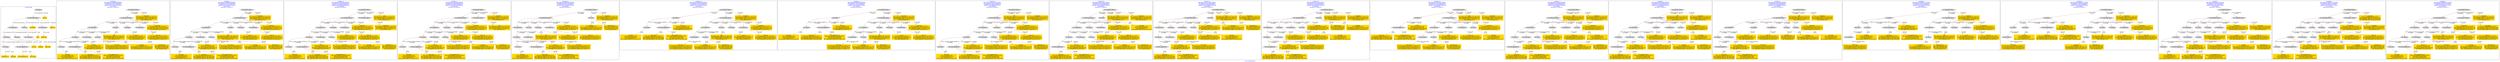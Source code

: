 digraph n0 {
fontcolor="blue"
remincross="true"
label="s12-s-19-artworks.json"
subgraph cluster_0 {
label="1-correct model"
n2[style="filled",color="white",fillcolor="lightgray",label="E12_Production1"];
n3[style="filled",color="white",fillcolor="lightgray",label="E21_Person1"];
n4[style="filled",color="white",fillcolor="lightgray",label="E55_Type1"];
n5[style="filled",color="white",fillcolor="lightgray",label="E52_Time-Span1"];
n6[style="filled",color="white",fillcolor="lightgray",label="E74_Group1"];
n7[style="filled",color="white",fillcolor="lightgray",label="E82_Actor_Appellation1"];
n8[shape="plaintext",style="filled",fillcolor="gold",label="artist_uri"];
n9[style="filled",color="white",fillcolor="lightgray",label="E22_Man-Made_Object1"];
n10[style="filled",color="white",fillcolor="lightgray",label="E35_Title1"];
n11[shape="plaintext",style="filled",fillcolor="gold",label="description"];
n12[style="filled",color="white",fillcolor="lightgray",label="E54_Dimension1"];
n13[shape="plaintext",style="filled",fillcolor="gold",label="object_uri"];
n14[shape="plaintext",style="filled",fillcolor="gold",label="title"];
n15[style="filled",color="white",fillcolor="lightgray",label="E38_Image1"];
n16[shape="plaintext",style="filled",fillcolor="gold",label="img_url"];
n17[shape="plaintext",style="filled",fillcolor="gold",label="date_made"];
n18[shape="plaintext",style="filled",fillcolor="gold",label="dimensions"];
n19[shape="plaintext",style="filled",fillcolor="gold",label="technique"];
n20[shape="plaintext",style="filled",fillcolor="gold",label="nationality_uri"];
n21[shape="plaintext",style="filled",fillcolor="gold",label="nationality"];
n22[shape="plaintext",style="filled",fillcolor="gold",label="artist_appellation_uri"];
n23[shape="plaintext",style="filled",fillcolor="gold",label="artist_name"];
}
subgraph cluster_1 {
label="candidate 0\nlink coherence:0.9090909090909091\nnode coherence:0.9545454545454546\nconfidence:0.4145701105664667\nmapping score:0.4841496328150849\ncost:21.9993\n-precision:0.73-recall:0.76"
n25[style="filled",color="white",fillcolor="lightgray",label="E12_Production1"];
n26[style="filled",color="white",fillcolor="lightgray",label="E21_Person1"];
n27[style="filled",color="white",fillcolor="lightgray",label="E52_Time-Span2"];
n28[style="filled",color="white",fillcolor="lightgray",label="E55_Type1"];
n29[style="filled",color="white",fillcolor="lightgray",label="E74_Group1"];
n30[style="filled",color="white",fillcolor="lightgray",label="E82_Actor_Appellation1"];
n31[style="filled",color="white",fillcolor="lightgray",label="E22_Man-Made_Object1"];
n32[style="filled",color="white",fillcolor="lightgray",label="E35_Title1"];
n33[style="filled",color="white",fillcolor="lightgray",label="E38_Image1"];
n34[style="filled",color="white",fillcolor="lightgray",label="E54_Dimension1"];
n35[style="filled",color="white",fillcolor="lightgray",label="E33_Linguistic_Object2"];
n36[shape="plaintext",style="filled",fillcolor="gold",label="artist_name\n[E82_Actor_Appellation,label,0.451]\n[E33_Linguistic_Object,P3_has_note,0.258]\n[E73_Information_Object,P3_has_note,0.226]\n[E22_Man-Made_Object,P3_has_note,0.064]"];
n37[shape="plaintext",style="filled",fillcolor="gold",label="object_uri\n[E54_Dimension,P3_has_note,0.463]\n[E22_Man-Made_Object,P3_has_note,0.191]\n[E73_Information_Object,P3_has_note,0.187]\n[E34_Inscription,P3_has_note,0.159]"];
n38[shape="plaintext",style="filled",fillcolor="gold",label="artist_appellation_uri\n[E82_Actor_Appellation,classLink,0.903]\n[E39_Actor,classLink,0.048]\n[E21_Person,classLink,0.045]\n[E73_Information_Object,P3_has_note,0.004]"];
n39[shape="plaintext",style="filled",fillcolor="gold",label="technique\n[E55_Type,label,0.344]\n[E29_Design_or_Procedure,P3_has_note,0.335]\n[E73_Information_Object,P3_has_note,0.17]\n[E22_Man-Made_Object,P3_has_note,0.151]"];
n40[shape="plaintext",style="filled",fillcolor="gold",label="img_url\n[E38_Image,classLink,0.602]\n[E22_Man-Made_Object,classLink,0.211]\n[E78_Collection,classLink,0.104]\n[E40_Legal_Body,label,0.083]"];
n41[shape="plaintext",style="filled",fillcolor="gold",label="dimensions\n[E54_Dimension,P3_has_note,0.531]\n[E22_Man-Made_Object,P3_has_note,0.178]\n[E73_Information_Object,P3_has_note,0.152]\n[E34_Inscription,P3_has_note,0.14]"];
n42[shape="plaintext",style="filled",fillcolor="gold",label="nationality_uri\n[E57_Material,classLink,0.32]\n[E55_Type,classLink,0.314]\n[E74_Group,classLink,0.284]\n[E55_Type,label,0.082]"];
n43[shape="plaintext",style="filled",fillcolor="gold",label="nationality\n[E74_Group,label,0.559]\n[E74_Group,classLink,0.347]\n[E55_Type,label,0.047]\n[E33_Linguistic_Object,P3_has_note,0.047]"];
n44[shape="plaintext",style="filled",fillcolor="gold",label="artist_uri\n[E39_Actor,classLink,0.378]\n[E21_Person,classLink,0.356]\n[E82_Actor_Appellation,classLink,0.248]\n[E30_Right,P3_has_note,0.018]"];
n45[shape="plaintext",style="filled",fillcolor="gold",label="description\n[E73_Information_Object,P3_has_note,0.357]\n[E33_Linguistic_Object,P3_has_note,0.29]\n[E22_Man-Made_Object,P3_has_note,0.277]\n[E35_Title,label,0.076]"];
n46[shape="plaintext",style="filled",fillcolor="gold",label="title\n[E73_Information_Object,P3_has_note,0.321]\n[E22_Man-Made_Object,P3_has_note,0.27]\n[E33_Linguistic_Object,P3_has_note,0.231]\n[E35_Title,label,0.178]"];
n47[shape="plaintext",style="filled",fillcolor="gold",label="date_made\n[E52_Time-Span,P82_at_some_time_within,0.337]\n[E33_Linguistic_Object,P3_has_note,0.281]\n[E52_Time-Span,P82a_begin_of_the_begin,0.206]\n[E73_Information_Object,P3_has_note,0.177]"];
}
subgraph cluster_2 {
label="candidate 1\nlink coherence:0.9090909090909091\nnode coherence:0.9545454545454546\nconfidence:0.4145701105664667\nmapping score:0.4841496328150849\ncost:21.99931\n-precision:0.73-recall:0.76"
n49[style="filled",color="white",fillcolor="lightgray",label="E12_Production1"];
n50[style="filled",color="white",fillcolor="lightgray",label="E21_Person1"];
n51[style="filled",color="white",fillcolor="lightgray",label="E52_Time-Span2"];
n52[style="filled",color="white",fillcolor="lightgray",label="E55_Type1"];
n53[style="filled",color="white",fillcolor="lightgray",label="E74_Group1"];
n54[style="filled",color="white",fillcolor="lightgray",label="E82_Actor_Appellation1"];
n55[style="filled",color="white",fillcolor="lightgray",label="E22_Man-Made_Object1"];
n56[style="filled",color="white",fillcolor="lightgray",label="E35_Title1"];
n57[style="filled",color="white",fillcolor="lightgray",label="E38_Image1"];
n58[style="filled",color="white",fillcolor="lightgray",label="E54_Dimension1"];
n59[style="filled",color="white",fillcolor="lightgray",label="E33_Linguistic_Object1"];
n60[shape="plaintext",style="filled",fillcolor="gold",label="artist_name\n[E82_Actor_Appellation,label,0.451]\n[E33_Linguistic_Object,P3_has_note,0.258]\n[E73_Information_Object,P3_has_note,0.226]\n[E22_Man-Made_Object,P3_has_note,0.064]"];
n61[shape="plaintext",style="filled",fillcolor="gold",label="object_uri\n[E54_Dimension,P3_has_note,0.463]\n[E22_Man-Made_Object,P3_has_note,0.191]\n[E73_Information_Object,P3_has_note,0.187]\n[E34_Inscription,P3_has_note,0.159]"];
n62[shape="plaintext",style="filled",fillcolor="gold",label="artist_appellation_uri\n[E82_Actor_Appellation,classLink,0.903]\n[E39_Actor,classLink,0.048]\n[E21_Person,classLink,0.045]\n[E73_Information_Object,P3_has_note,0.004]"];
n63[shape="plaintext",style="filled",fillcolor="gold",label="description\n[E73_Information_Object,P3_has_note,0.357]\n[E33_Linguistic_Object,P3_has_note,0.29]\n[E22_Man-Made_Object,P3_has_note,0.277]\n[E35_Title,label,0.076]"];
n64[shape="plaintext",style="filled",fillcolor="gold",label="technique\n[E55_Type,label,0.344]\n[E29_Design_or_Procedure,P3_has_note,0.335]\n[E73_Information_Object,P3_has_note,0.17]\n[E22_Man-Made_Object,P3_has_note,0.151]"];
n65[shape="plaintext",style="filled",fillcolor="gold",label="img_url\n[E38_Image,classLink,0.602]\n[E22_Man-Made_Object,classLink,0.211]\n[E78_Collection,classLink,0.104]\n[E40_Legal_Body,label,0.083]"];
n66[shape="plaintext",style="filled",fillcolor="gold",label="dimensions\n[E54_Dimension,P3_has_note,0.531]\n[E22_Man-Made_Object,P3_has_note,0.178]\n[E73_Information_Object,P3_has_note,0.152]\n[E34_Inscription,P3_has_note,0.14]"];
n67[shape="plaintext",style="filled",fillcolor="gold",label="nationality_uri\n[E57_Material,classLink,0.32]\n[E55_Type,classLink,0.314]\n[E74_Group,classLink,0.284]\n[E55_Type,label,0.082]"];
n68[shape="plaintext",style="filled",fillcolor="gold",label="nationality\n[E74_Group,label,0.559]\n[E74_Group,classLink,0.347]\n[E55_Type,label,0.047]\n[E33_Linguistic_Object,P3_has_note,0.047]"];
n69[shape="plaintext",style="filled",fillcolor="gold",label="artist_uri\n[E39_Actor,classLink,0.378]\n[E21_Person,classLink,0.356]\n[E82_Actor_Appellation,classLink,0.248]\n[E30_Right,P3_has_note,0.018]"];
n70[shape="plaintext",style="filled",fillcolor="gold",label="title\n[E73_Information_Object,P3_has_note,0.321]\n[E22_Man-Made_Object,P3_has_note,0.27]\n[E33_Linguistic_Object,P3_has_note,0.231]\n[E35_Title,label,0.178]"];
n71[shape="plaintext",style="filled",fillcolor="gold",label="date_made\n[E52_Time-Span,P82_at_some_time_within,0.337]\n[E33_Linguistic_Object,P3_has_note,0.281]\n[E52_Time-Span,P82a_begin_of_the_begin,0.206]\n[E73_Information_Object,P3_has_note,0.177]"];
}
subgraph cluster_3 {
label="candidate 10\nlink coherence:0.8636363636363636\nnode coherence:0.9545454545454546\nconfidence:0.41896014816968014\nmapping score:0.48561297868282266\ncost:120.99939\n-precision:0.64-recall:0.67"
n73[style="filled",color="white",fillcolor="lightgray",label="E12_Production1"];
n74[style="filled",color="white",fillcolor="lightgray",label="E21_Person1"];
n75[style="filled",color="white",fillcolor="lightgray",label="E52_Time-Span2"];
n76[style="filled",color="white",fillcolor="lightgray",label="E55_Type1"];
n77[style="filled",color="white",fillcolor="lightgray",label="E74_Group1"];
n78[style="filled",color="white",fillcolor="lightgray",label="E82_Actor_Appellation1"];
n79[style="filled",color="white",fillcolor="lightgray",label="E22_Man-Made_Object1"];
n80[style="filled",color="white",fillcolor="lightgray",label="E38_Image1"];
n81[style="filled",color="white",fillcolor="lightgray",label="E54_Dimension1"];
n82[style="filled",color="white",fillcolor="lightgray",label="E33_Linguistic_Object2"];
n83[style="filled",color="white",fillcolor="lightgray",label="E33_Linguistic_Object1"];
n84[shape="plaintext",style="filled",fillcolor="gold",label="artist_name\n[E82_Actor_Appellation,label,0.451]\n[E33_Linguistic_Object,P3_has_note,0.258]\n[E73_Information_Object,P3_has_note,0.226]\n[E22_Man-Made_Object,P3_has_note,0.064]"];
n85[shape="plaintext",style="filled",fillcolor="gold",label="object_uri\n[E54_Dimension,P3_has_note,0.463]\n[E22_Man-Made_Object,P3_has_note,0.191]\n[E73_Information_Object,P3_has_note,0.187]\n[E34_Inscription,P3_has_note,0.159]"];
n86[shape="plaintext",style="filled",fillcolor="gold",label="artist_appellation_uri\n[E82_Actor_Appellation,classLink,0.903]\n[E39_Actor,classLink,0.048]\n[E21_Person,classLink,0.045]\n[E73_Information_Object,P3_has_note,0.004]"];
n87[shape="plaintext",style="filled",fillcolor="gold",label="description\n[E73_Information_Object,P3_has_note,0.357]\n[E33_Linguistic_Object,P3_has_note,0.29]\n[E22_Man-Made_Object,P3_has_note,0.277]\n[E35_Title,label,0.076]"];
n88[shape="plaintext",style="filled",fillcolor="gold",label="technique\n[E55_Type,label,0.344]\n[E29_Design_or_Procedure,P3_has_note,0.335]\n[E73_Information_Object,P3_has_note,0.17]\n[E22_Man-Made_Object,P3_has_note,0.151]"];
n89[shape="plaintext",style="filled",fillcolor="gold",label="img_url\n[E38_Image,classLink,0.602]\n[E22_Man-Made_Object,classLink,0.211]\n[E78_Collection,classLink,0.104]\n[E40_Legal_Body,label,0.083]"];
n90[shape="plaintext",style="filled",fillcolor="gold",label="dimensions\n[E54_Dimension,P3_has_note,0.531]\n[E22_Man-Made_Object,P3_has_note,0.178]\n[E73_Information_Object,P3_has_note,0.152]\n[E34_Inscription,P3_has_note,0.14]"];
n91[shape="plaintext",style="filled",fillcolor="gold",label="nationality_uri\n[E57_Material,classLink,0.32]\n[E55_Type,classLink,0.314]\n[E74_Group,classLink,0.284]\n[E55_Type,label,0.082]"];
n92[shape="plaintext",style="filled",fillcolor="gold",label="nationality\n[E74_Group,label,0.559]\n[E74_Group,classLink,0.347]\n[E55_Type,label,0.047]\n[E33_Linguistic_Object,P3_has_note,0.047]"];
n93[shape="plaintext",style="filled",fillcolor="gold",label="artist_uri\n[E39_Actor,classLink,0.378]\n[E21_Person,classLink,0.356]\n[E82_Actor_Appellation,classLink,0.248]\n[E30_Right,P3_has_note,0.018]"];
n94[shape="plaintext",style="filled",fillcolor="gold",label="title\n[E73_Information_Object,P3_has_note,0.321]\n[E22_Man-Made_Object,P3_has_note,0.27]\n[E33_Linguistic_Object,P3_has_note,0.231]\n[E35_Title,label,0.178]"];
n95[shape="plaintext",style="filled",fillcolor="gold",label="date_made\n[E52_Time-Span,P82_at_some_time_within,0.337]\n[E33_Linguistic_Object,P3_has_note,0.281]\n[E52_Time-Span,P82a_begin_of_the_begin,0.206]\n[E73_Information_Object,P3_has_note,0.177]"];
}
subgraph cluster_4 {
label="candidate 11\nlink coherence:0.8636363636363636\nnode coherence:0.9545454545454546\nconfidence:0.41896014816968014\nmapping score:0.48561297868282266\ncost:120.9994\n-precision:0.64-recall:0.67"
n97[style="filled",color="white",fillcolor="lightgray",label="E12_Production1"];
n98[style="filled",color="white",fillcolor="lightgray",label="E21_Person1"];
n99[style="filled",color="white",fillcolor="lightgray",label="E52_Time-Span2"];
n100[style="filled",color="white",fillcolor="lightgray",label="E55_Type1"];
n101[style="filled",color="white",fillcolor="lightgray",label="E74_Group1"];
n102[style="filled",color="white",fillcolor="lightgray",label="E82_Actor_Appellation1"];
n103[style="filled",color="white",fillcolor="lightgray",label="E22_Man-Made_Object1"];
n104[style="filled",color="white",fillcolor="lightgray",label="E38_Image1"];
n105[style="filled",color="white",fillcolor="lightgray",label="E54_Dimension1"];
n106[style="filled",color="white",fillcolor="lightgray",label="E33_Linguistic_Object1"];
n107[style="filled",color="white",fillcolor="lightgray",label="E33_Linguistic_Object2"];
n108[shape="plaintext",style="filled",fillcolor="gold",label="artist_name\n[E82_Actor_Appellation,label,0.451]\n[E33_Linguistic_Object,P3_has_note,0.258]\n[E73_Information_Object,P3_has_note,0.226]\n[E22_Man-Made_Object,P3_has_note,0.064]"];
n109[shape="plaintext",style="filled",fillcolor="gold",label="object_uri\n[E54_Dimension,P3_has_note,0.463]\n[E22_Man-Made_Object,P3_has_note,0.191]\n[E73_Information_Object,P3_has_note,0.187]\n[E34_Inscription,P3_has_note,0.159]"];
n110[shape="plaintext",style="filled",fillcolor="gold",label="artist_appellation_uri\n[E82_Actor_Appellation,classLink,0.903]\n[E39_Actor,classLink,0.048]\n[E21_Person,classLink,0.045]\n[E73_Information_Object,P3_has_note,0.004]"];
n111[shape="plaintext",style="filled",fillcolor="gold",label="description\n[E73_Information_Object,P3_has_note,0.357]\n[E33_Linguistic_Object,P3_has_note,0.29]\n[E22_Man-Made_Object,P3_has_note,0.277]\n[E35_Title,label,0.076]"];
n112[shape="plaintext",style="filled",fillcolor="gold",label="technique\n[E55_Type,label,0.344]\n[E29_Design_or_Procedure,P3_has_note,0.335]\n[E73_Information_Object,P3_has_note,0.17]\n[E22_Man-Made_Object,P3_has_note,0.151]"];
n113[shape="plaintext",style="filled",fillcolor="gold",label="img_url\n[E38_Image,classLink,0.602]\n[E22_Man-Made_Object,classLink,0.211]\n[E78_Collection,classLink,0.104]\n[E40_Legal_Body,label,0.083]"];
n114[shape="plaintext",style="filled",fillcolor="gold",label="dimensions\n[E54_Dimension,P3_has_note,0.531]\n[E22_Man-Made_Object,P3_has_note,0.178]\n[E73_Information_Object,P3_has_note,0.152]\n[E34_Inscription,P3_has_note,0.14]"];
n115[shape="plaintext",style="filled",fillcolor="gold",label="nationality_uri\n[E57_Material,classLink,0.32]\n[E55_Type,classLink,0.314]\n[E74_Group,classLink,0.284]\n[E55_Type,label,0.082]"];
n116[shape="plaintext",style="filled",fillcolor="gold",label="nationality\n[E74_Group,label,0.559]\n[E74_Group,classLink,0.347]\n[E55_Type,label,0.047]\n[E33_Linguistic_Object,P3_has_note,0.047]"];
n117[shape="plaintext",style="filled",fillcolor="gold",label="artist_uri\n[E39_Actor,classLink,0.378]\n[E21_Person,classLink,0.356]\n[E82_Actor_Appellation,classLink,0.248]\n[E30_Right,P3_has_note,0.018]"];
n118[shape="plaintext",style="filled",fillcolor="gold",label="title\n[E73_Information_Object,P3_has_note,0.321]\n[E22_Man-Made_Object,P3_has_note,0.27]\n[E33_Linguistic_Object,P3_has_note,0.231]\n[E35_Title,label,0.178]"];
n119[shape="plaintext",style="filled",fillcolor="gold",label="date_made\n[E52_Time-Span,P82_at_some_time_within,0.337]\n[E33_Linguistic_Object,P3_has_note,0.281]\n[E52_Time-Span,P82a_begin_of_the_begin,0.206]\n[E73_Information_Object,P3_has_note,0.177]"];
}
subgraph cluster_5 {
label="candidate 12\nlink coherence:0.8636363636363636\nnode coherence:0.9545454545454546\nconfidence:0.4145701105664667\nmapping score:0.4841496328150849\ncost:21.99937\n-precision:0.68-recall:0.71"
n121[style="filled",color="white",fillcolor="lightgray",label="E12_Production1"];
n122[style="filled",color="white",fillcolor="lightgray",label="E21_Person1"];
n123[style="filled",color="white",fillcolor="lightgray",label="E52_Time-Span2"];
n124[style="filled",color="white",fillcolor="lightgray",label="E74_Group1"];
n125[style="filled",color="white",fillcolor="lightgray",label="E82_Actor_Appellation1"];
n126[style="filled",color="white",fillcolor="lightgray",label="E22_Man-Made_Object1"];
n127[style="filled",color="white",fillcolor="lightgray",label="E35_Title1"];
n128[style="filled",color="white",fillcolor="lightgray",label="E38_Image1"];
n129[style="filled",color="white",fillcolor="lightgray",label="E54_Dimension1"];
n130[style="filled",color="white",fillcolor="lightgray",label="E33_Linguistic_Object2"];
n131[style="filled",color="white",fillcolor="lightgray",label="E55_Type1"];
n132[shape="plaintext",style="filled",fillcolor="gold",label="artist_name\n[E82_Actor_Appellation,label,0.451]\n[E33_Linguistic_Object,P3_has_note,0.258]\n[E73_Information_Object,P3_has_note,0.226]\n[E22_Man-Made_Object,P3_has_note,0.064]"];
n133[shape="plaintext",style="filled",fillcolor="gold",label="object_uri\n[E54_Dimension,P3_has_note,0.463]\n[E22_Man-Made_Object,P3_has_note,0.191]\n[E73_Information_Object,P3_has_note,0.187]\n[E34_Inscription,P3_has_note,0.159]"];
n134[shape="plaintext",style="filled",fillcolor="gold",label="artist_appellation_uri\n[E82_Actor_Appellation,classLink,0.903]\n[E39_Actor,classLink,0.048]\n[E21_Person,classLink,0.045]\n[E73_Information_Object,P3_has_note,0.004]"];
n135[shape="plaintext",style="filled",fillcolor="gold",label="technique\n[E55_Type,label,0.344]\n[E29_Design_or_Procedure,P3_has_note,0.335]\n[E73_Information_Object,P3_has_note,0.17]\n[E22_Man-Made_Object,P3_has_note,0.151]"];
n136[shape="plaintext",style="filled",fillcolor="gold",label="img_url\n[E38_Image,classLink,0.602]\n[E22_Man-Made_Object,classLink,0.211]\n[E78_Collection,classLink,0.104]\n[E40_Legal_Body,label,0.083]"];
n137[shape="plaintext",style="filled",fillcolor="gold",label="dimensions\n[E54_Dimension,P3_has_note,0.531]\n[E22_Man-Made_Object,P3_has_note,0.178]\n[E73_Information_Object,P3_has_note,0.152]\n[E34_Inscription,P3_has_note,0.14]"];
n138[shape="plaintext",style="filled",fillcolor="gold",label="nationality_uri\n[E57_Material,classLink,0.32]\n[E55_Type,classLink,0.314]\n[E74_Group,classLink,0.284]\n[E55_Type,label,0.082]"];
n139[shape="plaintext",style="filled",fillcolor="gold",label="nationality\n[E74_Group,label,0.559]\n[E74_Group,classLink,0.347]\n[E55_Type,label,0.047]\n[E33_Linguistic_Object,P3_has_note,0.047]"];
n140[shape="plaintext",style="filled",fillcolor="gold",label="artist_uri\n[E39_Actor,classLink,0.378]\n[E21_Person,classLink,0.356]\n[E82_Actor_Appellation,classLink,0.248]\n[E30_Right,P3_has_note,0.018]"];
n141[shape="plaintext",style="filled",fillcolor="gold",label="description\n[E73_Information_Object,P3_has_note,0.357]\n[E33_Linguistic_Object,P3_has_note,0.29]\n[E22_Man-Made_Object,P3_has_note,0.277]\n[E35_Title,label,0.076]"];
n142[shape="plaintext",style="filled",fillcolor="gold",label="title\n[E73_Information_Object,P3_has_note,0.321]\n[E22_Man-Made_Object,P3_has_note,0.27]\n[E33_Linguistic_Object,P3_has_note,0.231]\n[E35_Title,label,0.178]"];
n143[shape="plaintext",style="filled",fillcolor="gold",label="date_made\n[E52_Time-Span,P82_at_some_time_within,0.337]\n[E33_Linguistic_Object,P3_has_note,0.281]\n[E52_Time-Span,P82a_begin_of_the_begin,0.206]\n[E73_Information_Object,P3_has_note,0.177]"];
}
subgraph cluster_6 {
label="candidate 13\nlink coherence:0.8636363636363636\nnode coherence:0.9545454545454546\nconfidence:0.4145701105664667\nmapping score:0.4841496328150849\ncost:21.9994\n-precision:0.68-recall:0.71"
n145[style="filled",color="white",fillcolor="lightgray",label="E12_Production1"];
n146[style="filled",color="white",fillcolor="lightgray",label="E52_Time-Span2"];
n147[style="filled",color="white",fillcolor="lightgray",label="E55_Type1"];
n148[style="filled",color="white",fillcolor="lightgray",label="E21_Person1"];
n149[style="filled",color="white",fillcolor="lightgray",label="E74_Group1"];
n150[style="filled",color="white",fillcolor="lightgray",label="E82_Actor_Appellation1"];
n151[style="filled",color="white",fillcolor="lightgray",label="E22_Man-Made_Object1"];
n152[style="filled",color="white",fillcolor="lightgray",label="E35_Title1"];
n153[style="filled",color="white",fillcolor="lightgray",label="E38_Image1"];
n154[style="filled",color="white",fillcolor="lightgray",label="E54_Dimension1"];
n155[style="filled",color="white",fillcolor="lightgray",label="E33_Linguistic_Object2"];
n156[shape="plaintext",style="filled",fillcolor="gold",label="artist_name\n[E82_Actor_Appellation,label,0.451]\n[E33_Linguistic_Object,P3_has_note,0.258]\n[E73_Information_Object,P3_has_note,0.226]\n[E22_Man-Made_Object,P3_has_note,0.064]"];
n157[shape="plaintext",style="filled",fillcolor="gold",label="object_uri\n[E54_Dimension,P3_has_note,0.463]\n[E22_Man-Made_Object,P3_has_note,0.191]\n[E73_Information_Object,P3_has_note,0.187]\n[E34_Inscription,P3_has_note,0.159]"];
n158[shape="plaintext",style="filled",fillcolor="gold",label="artist_appellation_uri\n[E82_Actor_Appellation,classLink,0.903]\n[E39_Actor,classLink,0.048]\n[E21_Person,classLink,0.045]\n[E73_Information_Object,P3_has_note,0.004]"];
n159[shape="plaintext",style="filled",fillcolor="gold",label="technique\n[E55_Type,label,0.344]\n[E29_Design_or_Procedure,P3_has_note,0.335]\n[E73_Information_Object,P3_has_note,0.17]\n[E22_Man-Made_Object,P3_has_note,0.151]"];
n160[shape="plaintext",style="filled",fillcolor="gold",label="img_url\n[E38_Image,classLink,0.602]\n[E22_Man-Made_Object,classLink,0.211]\n[E78_Collection,classLink,0.104]\n[E40_Legal_Body,label,0.083]"];
n161[shape="plaintext",style="filled",fillcolor="gold",label="dimensions\n[E54_Dimension,P3_has_note,0.531]\n[E22_Man-Made_Object,P3_has_note,0.178]\n[E73_Information_Object,P3_has_note,0.152]\n[E34_Inscription,P3_has_note,0.14]"];
n162[shape="plaintext",style="filled",fillcolor="gold",label="nationality_uri\n[E57_Material,classLink,0.32]\n[E55_Type,classLink,0.314]\n[E74_Group,classLink,0.284]\n[E55_Type,label,0.082]"];
n163[shape="plaintext",style="filled",fillcolor="gold",label="nationality\n[E74_Group,label,0.559]\n[E74_Group,classLink,0.347]\n[E55_Type,label,0.047]\n[E33_Linguistic_Object,P3_has_note,0.047]"];
n164[shape="plaintext",style="filled",fillcolor="gold",label="artist_uri\n[E39_Actor,classLink,0.378]\n[E21_Person,classLink,0.356]\n[E82_Actor_Appellation,classLink,0.248]\n[E30_Right,P3_has_note,0.018]"];
n165[shape="plaintext",style="filled",fillcolor="gold",label="description\n[E73_Information_Object,P3_has_note,0.357]\n[E33_Linguistic_Object,P3_has_note,0.29]\n[E22_Man-Made_Object,P3_has_note,0.277]\n[E35_Title,label,0.076]"];
n166[shape="plaintext",style="filled",fillcolor="gold",label="title\n[E73_Information_Object,P3_has_note,0.321]\n[E22_Man-Made_Object,P3_has_note,0.27]\n[E33_Linguistic_Object,P3_has_note,0.231]\n[E35_Title,label,0.178]"];
n167[shape="plaintext",style="filled",fillcolor="gold",label="date_made\n[E52_Time-Span,P82_at_some_time_within,0.337]\n[E33_Linguistic_Object,P3_has_note,0.281]\n[E52_Time-Span,P82a_begin_of_the_begin,0.206]\n[E73_Information_Object,P3_has_note,0.177]"];
}
subgraph cluster_7 {
label="candidate 14\nlink coherence:0.8636363636363636\nnode coherence:0.9545454545454546\nconfidence:0.4145701105664667\nmapping score:0.4841496328150849\ncost:21.99941\n-precision:0.68-recall:0.71"
n169[style="filled",color="white",fillcolor="lightgray",label="E12_Production1"];
n170[style="filled",color="white",fillcolor="lightgray",label="E52_Time-Span2"];
n171[style="filled",color="white",fillcolor="lightgray",label="E55_Type1"];
n172[style="filled",color="white",fillcolor="lightgray",label="E21_Person1"];
n173[style="filled",color="white",fillcolor="lightgray",label="E74_Group1"];
n174[style="filled",color="white",fillcolor="lightgray",label="E82_Actor_Appellation1"];
n175[style="filled",color="white",fillcolor="lightgray",label="E22_Man-Made_Object1"];
n176[style="filled",color="white",fillcolor="lightgray",label="E35_Title1"];
n177[style="filled",color="white",fillcolor="lightgray",label="E38_Image1"];
n178[style="filled",color="white",fillcolor="lightgray",label="E54_Dimension1"];
n179[style="filled",color="white",fillcolor="lightgray",label="E33_Linguistic_Object1"];
n180[shape="plaintext",style="filled",fillcolor="gold",label="artist_name\n[E82_Actor_Appellation,label,0.451]\n[E33_Linguistic_Object,P3_has_note,0.258]\n[E73_Information_Object,P3_has_note,0.226]\n[E22_Man-Made_Object,P3_has_note,0.064]"];
n181[shape="plaintext",style="filled",fillcolor="gold",label="object_uri\n[E54_Dimension,P3_has_note,0.463]\n[E22_Man-Made_Object,P3_has_note,0.191]\n[E73_Information_Object,P3_has_note,0.187]\n[E34_Inscription,P3_has_note,0.159]"];
n182[shape="plaintext",style="filled",fillcolor="gold",label="artist_appellation_uri\n[E82_Actor_Appellation,classLink,0.903]\n[E39_Actor,classLink,0.048]\n[E21_Person,classLink,0.045]\n[E73_Information_Object,P3_has_note,0.004]"];
n183[shape="plaintext",style="filled",fillcolor="gold",label="description\n[E73_Information_Object,P3_has_note,0.357]\n[E33_Linguistic_Object,P3_has_note,0.29]\n[E22_Man-Made_Object,P3_has_note,0.277]\n[E35_Title,label,0.076]"];
n184[shape="plaintext",style="filled",fillcolor="gold",label="technique\n[E55_Type,label,0.344]\n[E29_Design_or_Procedure,P3_has_note,0.335]\n[E73_Information_Object,P3_has_note,0.17]\n[E22_Man-Made_Object,P3_has_note,0.151]"];
n185[shape="plaintext",style="filled",fillcolor="gold",label="img_url\n[E38_Image,classLink,0.602]\n[E22_Man-Made_Object,classLink,0.211]\n[E78_Collection,classLink,0.104]\n[E40_Legal_Body,label,0.083]"];
n186[shape="plaintext",style="filled",fillcolor="gold",label="dimensions\n[E54_Dimension,P3_has_note,0.531]\n[E22_Man-Made_Object,P3_has_note,0.178]\n[E73_Information_Object,P3_has_note,0.152]\n[E34_Inscription,P3_has_note,0.14]"];
n187[shape="plaintext",style="filled",fillcolor="gold",label="nationality_uri\n[E57_Material,classLink,0.32]\n[E55_Type,classLink,0.314]\n[E74_Group,classLink,0.284]\n[E55_Type,label,0.082]"];
n188[shape="plaintext",style="filled",fillcolor="gold",label="nationality\n[E74_Group,label,0.559]\n[E74_Group,classLink,0.347]\n[E55_Type,label,0.047]\n[E33_Linguistic_Object,P3_has_note,0.047]"];
n189[shape="plaintext",style="filled",fillcolor="gold",label="artist_uri\n[E39_Actor,classLink,0.378]\n[E21_Person,classLink,0.356]\n[E82_Actor_Appellation,classLink,0.248]\n[E30_Right,P3_has_note,0.018]"];
n190[shape="plaintext",style="filled",fillcolor="gold",label="title\n[E73_Information_Object,P3_has_note,0.321]\n[E22_Man-Made_Object,P3_has_note,0.27]\n[E33_Linguistic_Object,P3_has_note,0.231]\n[E35_Title,label,0.178]"];
n191[shape="plaintext",style="filled",fillcolor="gold",label="date_made\n[E52_Time-Span,P82_at_some_time_within,0.337]\n[E33_Linguistic_Object,P3_has_note,0.281]\n[E52_Time-Span,P82a_begin_of_the_begin,0.206]\n[E73_Information_Object,P3_has_note,0.177]"];
}
subgraph cluster_8 {
label="candidate 15\nlink coherence:0.8571428571428571\nnode coherence:0.9047619047619048\nconfidence:0.41896014816968014\nmapping score:0.482907350977195\ncost:20.99939\n-precision:0.67-recall:0.67"
n193[style="filled",color="white",fillcolor="lightgray",label="E12_Production1"];
n194[style="filled",color="white",fillcolor="lightgray",label="E21_Person1"];
n195[style="filled",color="white",fillcolor="lightgray",label="E52_Time-Span2"];
n196[style="filled",color="white",fillcolor="lightgray",label="E55_Type1"];
n197[style="filled",color="white",fillcolor="lightgray",label="E74_Group1"];
n198[style="filled",color="white",fillcolor="lightgray",label="E82_Actor_Appellation1"];
n199[style="filled",color="white",fillcolor="lightgray",label="E22_Man-Made_Object1"];
n200[style="filled",color="white",fillcolor="lightgray",label="E38_Image1"];
n201[style="filled",color="white",fillcolor="lightgray",label="E54_Dimension1"];
n202[style="filled",color="white",fillcolor="lightgray",label="E33_Linguistic_Object2"];
n203[shape="plaintext",style="filled",fillcolor="gold",label="artist_name\n[E82_Actor_Appellation,label,0.451]\n[E33_Linguistic_Object,P3_has_note,0.258]\n[E73_Information_Object,P3_has_note,0.226]\n[E22_Man-Made_Object,P3_has_note,0.064]"];
n204[shape="plaintext",style="filled",fillcolor="gold",label="object_uri\n[E54_Dimension,P3_has_note,0.463]\n[E22_Man-Made_Object,P3_has_note,0.191]\n[E73_Information_Object,P3_has_note,0.187]\n[E34_Inscription,P3_has_note,0.159]"];
n205[shape="plaintext",style="filled",fillcolor="gold",label="artist_appellation_uri\n[E82_Actor_Appellation,classLink,0.903]\n[E39_Actor,classLink,0.048]\n[E21_Person,classLink,0.045]\n[E73_Information_Object,P3_has_note,0.004]"];
n206[shape="plaintext",style="filled",fillcolor="gold",label="technique\n[E55_Type,label,0.344]\n[E29_Design_or_Procedure,P3_has_note,0.335]\n[E73_Information_Object,P3_has_note,0.17]\n[E22_Man-Made_Object,P3_has_note,0.151]"];
n207[shape="plaintext",style="filled",fillcolor="gold",label="img_url\n[E38_Image,classLink,0.602]\n[E22_Man-Made_Object,classLink,0.211]\n[E78_Collection,classLink,0.104]\n[E40_Legal_Body,label,0.083]"];
n208[shape="plaintext",style="filled",fillcolor="gold",label="dimensions\n[E54_Dimension,P3_has_note,0.531]\n[E22_Man-Made_Object,P3_has_note,0.178]\n[E73_Information_Object,P3_has_note,0.152]\n[E34_Inscription,P3_has_note,0.14]"];
n209[shape="plaintext",style="filled",fillcolor="gold",label="nationality_uri\n[E57_Material,classLink,0.32]\n[E55_Type,classLink,0.314]\n[E74_Group,classLink,0.284]\n[E55_Type,label,0.082]"];
n210[shape="plaintext",style="filled",fillcolor="gold",label="nationality\n[E74_Group,label,0.559]\n[E74_Group,classLink,0.347]\n[E55_Type,label,0.047]\n[E33_Linguistic_Object,P3_has_note,0.047]"];
n211[shape="plaintext",style="filled",fillcolor="gold",label="artist_uri\n[E39_Actor,classLink,0.378]\n[E21_Person,classLink,0.356]\n[E82_Actor_Appellation,classLink,0.248]\n[E30_Right,P3_has_note,0.018]"];
n212[shape="plaintext",style="filled",fillcolor="gold",label="title\n[E73_Information_Object,P3_has_note,0.321]\n[E22_Man-Made_Object,P3_has_note,0.27]\n[E33_Linguistic_Object,P3_has_note,0.231]\n[E35_Title,label,0.178]"];
n213[shape="plaintext",style="filled",fillcolor="gold",label="description\n[E73_Information_Object,P3_has_note,0.357]\n[E33_Linguistic_Object,P3_has_note,0.29]\n[E22_Man-Made_Object,P3_has_note,0.277]\n[E35_Title,label,0.076]"];
n214[shape="plaintext",style="filled",fillcolor="gold",label="date_made\n[E52_Time-Span,P82_at_some_time_within,0.337]\n[E33_Linguistic_Object,P3_has_note,0.281]\n[E52_Time-Span,P82a_begin_of_the_begin,0.206]\n[E73_Information_Object,P3_has_note,0.177]"];
}
subgraph cluster_9 {
label="candidate 16\nlink coherence:0.8571428571428571\nnode coherence:0.9523809523809523\nconfidence:0.37631810063855325\nmapping score:0.48456635100650186\ncost:20.99944\n-precision:0.57-recall:0.57"
n216[style="filled",color="white",fillcolor="lightgray",label="E12_Production1"];
n217[style="filled",color="white",fillcolor="lightgray",label="E21_Person1"];
n218[style="filled",color="white",fillcolor="lightgray",label="E52_Time-Span2"];
n219[style="filled",color="white",fillcolor="lightgray",label="E55_Type1"];
n220[style="filled",color="white",fillcolor="lightgray",label="E82_Actor_Appellation1"];
n221[style="filled",color="white",fillcolor="lightgray",label="E22_Man-Made_Object1"];
n222[style="filled",color="white",fillcolor="lightgray",label="E38_Image1"];
n223[style="filled",color="white",fillcolor="lightgray",label="E54_Dimension1"];
n224[style="filled",color="white",fillcolor="lightgray",label="E33_Linguistic_Object2"];
n225[style="filled",color="white",fillcolor="lightgray",label="E55_Type2"];
n226[shape="plaintext",style="filled",fillcolor="gold",label="artist_name\n[E82_Actor_Appellation,label,0.451]\n[E33_Linguistic_Object,P3_has_note,0.258]\n[E73_Information_Object,P3_has_note,0.226]\n[E22_Man-Made_Object,P3_has_note,0.064]"];
n227[shape="plaintext",style="filled",fillcolor="gold",label="object_uri\n[E54_Dimension,P3_has_note,0.463]\n[E22_Man-Made_Object,P3_has_note,0.191]\n[E73_Information_Object,P3_has_note,0.187]\n[E34_Inscription,P3_has_note,0.159]"];
n228[shape="plaintext",style="filled",fillcolor="gold",label="artist_appellation_uri\n[E82_Actor_Appellation,classLink,0.903]\n[E39_Actor,classLink,0.048]\n[E21_Person,classLink,0.045]\n[E73_Information_Object,P3_has_note,0.004]"];
n229[shape="plaintext",style="filled",fillcolor="gold",label="technique\n[E55_Type,label,0.344]\n[E29_Design_or_Procedure,P3_has_note,0.335]\n[E73_Information_Object,P3_has_note,0.17]\n[E22_Man-Made_Object,P3_has_note,0.151]"];
n230[shape="plaintext",style="filled",fillcolor="gold",label="img_url\n[E38_Image,classLink,0.602]\n[E22_Man-Made_Object,classLink,0.211]\n[E78_Collection,classLink,0.104]\n[E40_Legal_Body,label,0.083]"];
n231[shape="plaintext",style="filled",fillcolor="gold",label="dimensions\n[E54_Dimension,P3_has_note,0.531]\n[E22_Man-Made_Object,P3_has_note,0.178]\n[E73_Information_Object,P3_has_note,0.152]\n[E34_Inscription,P3_has_note,0.14]"];
n232[shape="plaintext",style="filled",fillcolor="gold",label="nationality_uri\n[E57_Material,classLink,0.32]\n[E55_Type,classLink,0.314]\n[E74_Group,classLink,0.284]\n[E55_Type,label,0.082]"];
n233[shape="plaintext",style="filled",fillcolor="gold",label="artist_uri\n[E39_Actor,classLink,0.378]\n[E21_Person,classLink,0.356]\n[E82_Actor_Appellation,classLink,0.248]\n[E30_Right,P3_has_note,0.018]"];
n234[shape="plaintext",style="filled",fillcolor="gold",label="title\n[E73_Information_Object,P3_has_note,0.321]\n[E22_Man-Made_Object,P3_has_note,0.27]\n[E33_Linguistic_Object,P3_has_note,0.231]\n[E35_Title,label,0.178]"];
n235[shape="plaintext",style="filled",fillcolor="gold",label="description\n[E73_Information_Object,P3_has_note,0.357]\n[E33_Linguistic_Object,P3_has_note,0.29]\n[E22_Man-Made_Object,P3_has_note,0.277]\n[E35_Title,label,0.076]"];
n236[shape="plaintext",style="filled",fillcolor="gold",label="nationality\n[E74_Group,label,0.559]\n[E74_Group,classLink,0.347]\n[E55_Type,label,0.047]\n[E33_Linguistic_Object,P3_has_note,0.047]"];
n237[shape="plaintext",style="filled",fillcolor="gold",label="date_made\n[E52_Time-Span,P82_at_some_time_within,0.337]\n[E33_Linguistic_Object,P3_has_note,0.281]\n[E52_Time-Span,P82a_begin_of_the_begin,0.206]\n[E73_Information_Object,P3_has_note,0.177]"];
}
subgraph cluster_10 {
label="candidate 17\nlink coherence:0.8571428571428571\nnode coherence:0.9523809523809523\nconfidence:0.37631810063855325\nmapping score:0.48456635100650186\ncost:20.99948\n-precision:0.52-recall:0.52"
n239[style="filled",color="white",fillcolor="lightgray",label="E12_Production1"];
n240[style="filled",color="white",fillcolor="lightgray",label="E21_Person1"];
n241[style="filled",color="white",fillcolor="lightgray",label="E52_Time-Span2"];
n242[style="filled",color="white",fillcolor="lightgray",label="E82_Actor_Appellation1"];
n243[style="filled",color="white",fillcolor="lightgray",label="E22_Man-Made_Object1"];
n244[style="filled",color="white",fillcolor="lightgray",label="E38_Image1"];
n245[style="filled",color="white",fillcolor="lightgray",label="E54_Dimension1"];
n246[style="filled",color="white",fillcolor="lightgray",label="E55_Type2"];
n247[style="filled",color="white",fillcolor="lightgray",label="E33_Linguistic_Object2"];
n248[style="filled",color="white",fillcolor="lightgray",label="E55_Type1"];
n249[shape="plaintext",style="filled",fillcolor="gold",label="artist_name\n[E82_Actor_Appellation,label,0.451]\n[E33_Linguistic_Object,P3_has_note,0.258]\n[E73_Information_Object,P3_has_note,0.226]\n[E22_Man-Made_Object,P3_has_note,0.064]"];
n250[shape="plaintext",style="filled",fillcolor="gold",label="object_uri\n[E54_Dimension,P3_has_note,0.463]\n[E22_Man-Made_Object,P3_has_note,0.191]\n[E73_Information_Object,P3_has_note,0.187]\n[E34_Inscription,P3_has_note,0.159]"];
n251[shape="plaintext",style="filled",fillcolor="gold",label="artist_appellation_uri\n[E82_Actor_Appellation,classLink,0.903]\n[E39_Actor,classLink,0.048]\n[E21_Person,classLink,0.045]\n[E73_Information_Object,P3_has_note,0.004]"];
n252[shape="plaintext",style="filled",fillcolor="gold",label="technique\n[E55_Type,label,0.344]\n[E29_Design_or_Procedure,P3_has_note,0.335]\n[E73_Information_Object,P3_has_note,0.17]\n[E22_Man-Made_Object,P3_has_note,0.151]"];
n253[shape="plaintext",style="filled",fillcolor="gold",label="img_url\n[E38_Image,classLink,0.602]\n[E22_Man-Made_Object,classLink,0.211]\n[E78_Collection,classLink,0.104]\n[E40_Legal_Body,label,0.083]"];
n254[shape="plaintext",style="filled",fillcolor="gold",label="dimensions\n[E54_Dimension,P3_has_note,0.531]\n[E22_Man-Made_Object,P3_has_note,0.178]\n[E73_Information_Object,P3_has_note,0.152]\n[E34_Inscription,P3_has_note,0.14]"];
n255[shape="plaintext",style="filled",fillcolor="gold",label="nationality_uri\n[E57_Material,classLink,0.32]\n[E55_Type,classLink,0.314]\n[E74_Group,classLink,0.284]\n[E55_Type,label,0.082]"];
n256[shape="plaintext",style="filled",fillcolor="gold",label="artist_uri\n[E39_Actor,classLink,0.378]\n[E21_Person,classLink,0.356]\n[E82_Actor_Appellation,classLink,0.248]\n[E30_Right,P3_has_note,0.018]"];
n257[shape="plaintext",style="filled",fillcolor="gold",label="title\n[E73_Information_Object,P3_has_note,0.321]\n[E22_Man-Made_Object,P3_has_note,0.27]\n[E33_Linguistic_Object,P3_has_note,0.231]\n[E35_Title,label,0.178]"];
n258[shape="plaintext",style="filled",fillcolor="gold",label="description\n[E73_Information_Object,P3_has_note,0.357]\n[E33_Linguistic_Object,P3_has_note,0.29]\n[E22_Man-Made_Object,P3_has_note,0.277]\n[E35_Title,label,0.076]"];
n259[shape="plaintext",style="filled",fillcolor="gold",label="nationality\n[E74_Group,label,0.559]\n[E74_Group,classLink,0.347]\n[E55_Type,label,0.047]\n[E33_Linguistic_Object,P3_has_note,0.047]"];
n260[shape="plaintext",style="filled",fillcolor="gold",label="date_made\n[E52_Time-Span,P82_at_some_time_within,0.337]\n[E33_Linguistic_Object,P3_has_note,0.281]\n[E52_Time-Span,P82a_begin_of_the_begin,0.206]\n[E73_Information_Object,P3_has_note,0.177]"];
}
subgraph cluster_11 {
label="candidate 18\nlink coherence:0.8571428571428571\nnode coherence:0.9523809523809523\nconfidence:0.37631810063855325\nmapping score:0.48456635100650186\ncost:20.99951\n-precision:0.52-recall:0.52"
n262[style="filled",color="white",fillcolor="lightgray",label="E12_Production1"];
n263[style="filled",color="white",fillcolor="lightgray",label="E21_Person1"];
n264[style="filled",color="white",fillcolor="lightgray",label="E52_Time-Span2"];
n265[style="filled",color="white",fillcolor="lightgray",label="E82_Actor_Appellation1"];
n266[style="filled",color="white",fillcolor="lightgray",label="E22_Man-Made_Object1"];
n267[style="filled",color="white",fillcolor="lightgray",label="E38_Image1"];
n268[style="filled",color="white",fillcolor="lightgray",label="E54_Dimension1"];
n269[style="filled",color="white",fillcolor="lightgray",label="E55_Type3"];
n270[style="filled",color="white",fillcolor="lightgray",label="E33_Linguistic_Object2"];
n271[style="filled",color="white",fillcolor="lightgray",label="E55_Type2"];
n272[shape="plaintext",style="filled",fillcolor="gold",label="nationality\n[E74_Group,label,0.559]\n[E74_Group,classLink,0.347]\n[E55_Type,label,0.047]\n[E33_Linguistic_Object,P3_has_note,0.047]"];
n273[shape="plaintext",style="filled",fillcolor="gold",label="nationality_uri\n[E57_Material,classLink,0.32]\n[E55_Type,classLink,0.314]\n[E74_Group,classLink,0.284]\n[E55_Type,label,0.082]"];
n274[shape="plaintext",style="filled",fillcolor="gold",label="artist_name\n[E82_Actor_Appellation,label,0.451]\n[E33_Linguistic_Object,P3_has_note,0.258]\n[E73_Information_Object,P3_has_note,0.226]\n[E22_Man-Made_Object,P3_has_note,0.064]"];
n275[shape="plaintext",style="filled",fillcolor="gold",label="object_uri\n[E54_Dimension,P3_has_note,0.463]\n[E22_Man-Made_Object,P3_has_note,0.191]\n[E73_Information_Object,P3_has_note,0.187]\n[E34_Inscription,P3_has_note,0.159]"];
n276[shape="plaintext",style="filled",fillcolor="gold",label="artist_appellation_uri\n[E82_Actor_Appellation,classLink,0.903]\n[E39_Actor,classLink,0.048]\n[E21_Person,classLink,0.045]\n[E73_Information_Object,P3_has_note,0.004]"];
n277[shape="plaintext",style="filled",fillcolor="gold",label="img_url\n[E38_Image,classLink,0.602]\n[E22_Man-Made_Object,classLink,0.211]\n[E78_Collection,classLink,0.104]\n[E40_Legal_Body,label,0.083]"];
n278[shape="plaintext",style="filled",fillcolor="gold",label="dimensions\n[E54_Dimension,P3_has_note,0.531]\n[E22_Man-Made_Object,P3_has_note,0.178]\n[E73_Information_Object,P3_has_note,0.152]\n[E34_Inscription,P3_has_note,0.14]"];
n279[shape="plaintext",style="filled",fillcolor="gold",label="artist_uri\n[E39_Actor,classLink,0.378]\n[E21_Person,classLink,0.356]\n[E82_Actor_Appellation,classLink,0.248]\n[E30_Right,P3_has_note,0.018]"];
n280[shape="plaintext",style="filled",fillcolor="gold",label="title\n[E73_Information_Object,P3_has_note,0.321]\n[E22_Man-Made_Object,P3_has_note,0.27]\n[E33_Linguistic_Object,P3_has_note,0.231]\n[E35_Title,label,0.178]"];
n281[shape="plaintext",style="filled",fillcolor="gold",label="description\n[E73_Information_Object,P3_has_note,0.357]\n[E33_Linguistic_Object,P3_has_note,0.29]\n[E22_Man-Made_Object,P3_has_note,0.277]\n[E35_Title,label,0.076]"];
n282[shape="plaintext",style="filled",fillcolor="gold",label="technique\n[E55_Type,label,0.344]\n[E29_Design_or_Procedure,P3_has_note,0.335]\n[E73_Information_Object,P3_has_note,0.17]\n[E22_Man-Made_Object,P3_has_note,0.151]"];
n283[shape="plaintext",style="filled",fillcolor="gold",label="date_made\n[E52_Time-Span,P82_at_some_time_within,0.337]\n[E33_Linguistic_Object,P3_has_note,0.281]\n[E52_Time-Span,P82a_begin_of_the_begin,0.206]\n[E73_Information_Object,P3_has_note,0.177]"];
}
subgraph cluster_12 {
label="candidate 19\nlink coherence:0.8571428571428571\nnode coherence:0.9523809523809523\nconfidence:0.37631810063855325\nmapping score:0.48456635100650186\ncost:20.99951\n-precision:0.52-recall:0.52"
n285[style="filled",color="white",fillcolor="lightgray",label="E12_Production1"];
n286[style="filled",color="white",fillcolor="lightgray",label="E52_Time-Span2"];
n287[style="filled",color="white",fillcolor="lightgray",label="E55_Type1"];
n288[style="filled",color="white",fillcolor="lightgray",label="E21_Person1"];
n289[style="filled",color="white",fillcolor="lightgray",label="E82_Actor_Appellation1"];
n290[style="filled",color="white",fillcolor="lightgray",label="E22_Man-Made_Object1"];
n291[style="filled",color="white",fillcolor="lightgray",label="E38_Image1"];
n292[style="filled",color="white",fillcolor="lightgray",label="E54_Dimension1"];
n293[style="filled",color="white",fillcolor="lightgray",label="E55_Type2"];
n294[style="filled",color="white",fillcolor="lightgray",label="E33_Linguistic_Object2"];
n295[shape="plaintext",style="filled",fillcolor="gold",label="artist_name\n[E82_Actor_Appellation,label,0.451]\n[E33_Linguistic_Object,P3_has_note,0.258]\n[E73_Information_Object,P3_has_note,0.226]\n[E22_Man-Made_Object,P3_has_note,0.064]"];
n296[shape="plaintext",style="filled",fillcolor="gold",label="object_uri\n[E54_Dimension,P3_has_note,0.463]\n[E22_Man-Made_Object,P3_has_note,0.191]\n[E73_Information_Object,P3_has_note,0.187]\n[E34_Inscription,P3_has_note,0.159]"];
n297[shape="plaintext",style="filled",fillcolor="gold",label="artist_appellation_uri\n[E82_Actor_Appellation,classLink,0.903]\n[E39_Actor,classLink,0.048]\n[E21_Person,classLink,0.045]\n[E73_Information_Object,P3_has_note,0.004]"];
n298[shape="plaintext",style="filled",fillcolor="gold",label="technique\n[E55_Type,label,0.344]\n[E29_Design_or_Procedure,P3_has_note,0.335]\n[E73_Information_Object,P3_has_note,0.17]\n[E22_Man-Made_Object,P3_has_note,0.151]"];
n299[shape="plaintext",style="filled",fillcolor="gold",label="img_url\n[E38_Image,classLink,0.602]\n[E22_Man-Made_Object,classLink,0.211]\n[E78_Collection,classLink,0.104]\n[E40_Legal_Body,label,0.083]"];
n300[shape="plaintext",style="filled",fillcolor="gold",label="dimensions\n[E54_Dimension,P3_has_note,0.531]\n[E22_Man-Made_Object,P3_has_note,0.178]\n[E73_Information_Object,P3_has_note,0.152]\n[E34_Inscription,P3_has_note,0.14]"];
n301[shape="plaintext",style="filled",fillcolor="gold",label="nationality_uri\n[E57_Material,classLink,0.32]\n[E55_Type,classLink,0.314]\n[E74_Group,classLink,0.284]\n[E55_Type,label,0.082]"];
n302[shape="plaintext",style="filled",fillcolor="gold",label="artist_uri\n[E39_Actor,classLink,0.378]\n[E21_Person,classLink,0.356]\n[E82_Actor_Appellation,classLink,0.248]\n[E30_Right,P3_has_note,0.018]"];
n303[shape="plaintext",style="filled",fillcolor="gold",label="title\n[E73_Information_Object,P3_has_note,0.321]\n[E22_Man-Made_Object,P3_has_note,0.27]\n[E33_Linguistic_Object,P3_has_note,0.231]\n[E35_Title,label,0.178]"];
n304[shape="plaintext",style="filled",fillcolor="gold",label="description\n[E73_Information_Object,P3_has_note,0.357]\n[E33_Linguistic_Object,P3_has_note,0.29]\n[E22_Man-Made_Object,P3_has_note,0.277]\n[E35_Title,label,0.076]"];
n305[shape="plaintext",style="filled",fillcolor="gold",label="nationality\n[E74_Group,label,0.559]\n[E74_Group,classLink,0.347]\n[E55_Type,label,0.047]\n[E33_Linguistic_Object,P3_has_note,0.047]"];
n306[shape="plaintext",style="filled",fillcolor="gold",label="date_made\n[E52_Time-Span,P82_at_some_time_within,0.337]\n[E33_Linguistic_Object,P3_has_note,0.281]\n[E52_Time-Span,P82a_begin_of_the_begin,0.206]\n[E73_Information_Object,P3_has_note,0.177]"];
}
subgraph cluster_13 {
label="candidate 2\nlink coherence:0.9047619047619048\nnode coherence:0.9523809523809523\nconfidence:0.37631810063855325\nmapping score:0.48456635100650186\ncost:20.99941\n-precision:0.57-recall:0.57"
n308[style="filled",color="white",fillcolor="lightgray",label="E12_Production1"];
n309[style="filled",color="white",fillcolor="lightgray",label="E21_Person1"];
n310[style="filled",color="white",fillcolor="lightgray",label="E52_Time-Span2"];
n311[style="filled",color="white",fillcolor="lightgray",label="E55_Type1"];
n312[style="filled",color="white",fillcolor="lightgray",label="E82_Actor_Appellation1"];
n313[style="filled",color="white",fillcolor="lightgray",label="E22_Man-Made_Object1"];
n314[style="filled",color="white",fillcolor="lightgray",label="E38_Image1"];
n315[style="filled",color="white",fillcolor="lightgray",label="E54_Dimension1"];
n316[style="filled",color="white",fillcolor="lightgray",label="E55_Type2"];
n317[style="filled",color="white",fillcolor="lightgray",label="E33_Linguistic_Object2"];
n318[shape="plaintext",style="filled",fillcolor="gold",label="artist_name\n[E82_Actor_Appellation,label,0.451]\n[E33_Linguistic_Object,P3_has_note,0.258]\n[E73_Information_Object,P3_has_note,0.226]\n[E22_Man-Made_Object,P3_has_note,0.064]"];
n319[shape="plaintext",style="filled",fillcolor="gold",label="object_uri\n[E54_Dimension,P3_has_note,0.463]\n[E22_Man-Made_Object,P3_has_note,0.191]\n[E73_Information_Object,P3_has_note,0.187]\n[E34_Inscription,P3_has_note,0.159]"];
n320[shape="plaintext",style="filled",fillcolor="gold",label="artist_appellation_uri\n[E82_Actor_Appellation,classLink,0.903]\n[E39_Actor,classLink,0.048]\n[E21_Person,classLink,0.045]\n[E73_Information_Object,P3_has_note,0.004]"];
n321[shape="plaintext",style="filled",fillcolor="gold",label="technique\n[E55_Type,label,0.344]\n[E29_Design_or_Procedure,P3_has_note,0.335]\n[E73_Information_Object,P3_has_note,0.17]\n[E22_Man-Made_Object,P3_has_note,0.151]"];
n322[shape="plaintext",style="filled",fillcolor="gold",label="img_url\n[E38_Image,classLink,0.602]\n[E22_Man-Made_Object,classLink,0.211]\n[E78_Collection,classLink,0.104]\n[E40_Legal_Body,label,0.083]"];
n323[shape="plaintext",style="filled",fillcolor="gold",label="dimensions\n[E54_Dimension,P3_has_note,0.531]\n[E22_Man-Made_Object,P3_has_note,0.178]\n[E73_Information_Object,P3_has_note,0.152]\n[E34_Inscription,P3_has_note,0.14]"];
n324[shape="plaintext",style="filled",fillcolor="gold",label="nationality_uri\n[E57_Material,classLink,0.32]\n[E55_Type,classLink,0.314]\n[E74_Group,classLink,0.284]\n[E55_Type,label,0.082]"];
n325[shape="plaintext",style="filled",fillcolor="gold",label="artist_uri\n[E39_Actor,classLink,0.378]\n[E21_Person,classLink,0.356]\n[E82_Actor_Appellation,classLink,0.248]\n[E30_Right,P3_has_note,0.018]"];
n326[shape="plaintext",style="filled",fillcolor="gold",label="title\n[E73_Information_Object,P3_has_note,0.321]\n[E22_Man-Made_Object,P3_has_note,0.27]\n[E33_Linguistic_Object,P3_has_note,0.231]\n[E35_Title,label,0.178]"];
n327[shape="plaintext",style="filled",fillcolor="gold",label="description\n[E73_Information_Object,P3_has_note,0.357]\n[E33_Linguistic_Object,P3_has_note,0.29]\n[E22_Man-Made_Object,P3_has_note,0.277]\n[E35_Title,label,0.076]"];
n328[shape="plaintext",style="filled",fillcolor="gold",label="nationality\n[E74_Group,label,0.559]\n[E74_Group,classLink,0.347]\n[E55_Type,label,0.047]\n[E33_Linguistic_Object,P3_has_note,0.047]"];
n329[shape="plaintext",style="filled",fillcolor="gold",label="date_made\n[E52_Time-Span,P82_at_some_time_within,0.337]\n[E33_Linguistic_Object,P3_has_note,0.281]\n[E52_Time-Span,P82a_begin_of_the_begin,0.206]\n[E73_Information_Object,P3_has_note,0.177]"];
}
subgraph cluster_14 {
label="candidate 3\nlink coherence:0.9047619047619048\nnode coherence:0.9523809523809523\nconfidence:0.37631810063855325\nmapping score:0.48456635100650186\ncost:20.99945\n-precision:0.57-recall:0.57"
n331[style="filled",color="white",fillcolor="lightgray",label="E12_Production1"];
n332[style="filled",color="white",fillcolor="lightgray",label="E21_Person1"];
n333[style="filled",color="white",fillcolor="lightgray",label="E52_Time-Span2"];
n334[style="filled",color="white",fillcolor="lightgray",label="E55_Type1"];
n335[style="filled",color="white",fillcolor="lightgray",label="E82_Actor_Appellation1"];
n336[style="filled",color="white",fillcolor="lightgray",label="E22_Man-Made_Object1"];
n337[style="filled",color="white",fillcolor="lightgray",label="E38_Image1"];
n338[style="filled",color="white",fillcolor="lightgray",label="E54_Dimension1"];
n339[style="filled",color="white",fillcolor="lightgray",label="E55_Type3"];
n340[style="filled",color="white",fillcolor="lightgray",label="E33_Linguistic_Object2"];
n341[shape="plaintext",style="filled",fillcolor="gold",label="nationality\n[E74_Group,label,0.559]\n[E74_Group,classLink,0.347]\n[E55_Type,label,0.047]\n[E33_Linguistic_Object,P3_has_note,0.047]"];
n342[shape="plaintext",style="filled",fillcolor="gold",label="artist_name\n[E82_Actor_Appellation,label,0.451]\n[E33_Linguistic_Object,P3_has_note,0.258]\n[E73_Information_Object,P3_has_note,0.226]\n[E22_Man-Made_Object,P3_has_note,0.064]"];
n343[shape="plaintext",style="filled",fillcolor="gold",label="object_uri\n[E54_Dimension,P3_has_note,0.463]\n[E22_Man-Made_Object,P3_has_note,0.191]\n[E73_Information_Object,P3_has_note,0.187]\n[E34_Inscription,P3_has_note,0.159]"];
n344[shape="plaintext",style="filled",fillcolor="gold",label="artist_appellation_uri\n[E82_Actor_Appellation,classLink,0.903]\n[E39_Actor,classLink,0.048]\n[E21_Person,classLink,0.045]\n[E73_Information_Object,P3_has_note,0.004]"];
n345[shape="plaintext",style="filled",fillcolor="gold",label="technique\n[E55_Type,label,0.344]\n[E29_Design_or_Procedure,P3_has_note,0.335]\n[E73_Information_Object,P3_has_note,0.17]\n[E22_Man-Made_Object,P3_has_note,0.151]"];
n346[shape="plaintext",style="filled",fillcolor="gold",label="img_url\n[E38_Image,classLink,0.602]\n[E22_Man-Made_Object,classLink,0.211]\n[E78_Collection,classLink,0.104]\n[E40_Legal_Body,label,0.083]"];
n347[shape="plaintext",style="filled",fillcolor="gold",label="dimensions\n[E54_Dimension,P3_has_note,0.531]\n[E22_Man-Made_Object,P3_has_note,0.178]\n[E73_Information_Object,P3_has_note,0.152]\n[E34_Inscription,P3_has_note,0.14]"];
n348[shape="plaintext",style="filled",fillcolor="gold",label="nationality_uri\n[E57_Material,classLink,0.32]\n[E55_Type,classLink,0.314]\n[E74_Group,classLink,0.284]\n[E55_Type,label,0.082]"];
n349[shape="plaintext",style="filled",fillcolor="gold",label="artist_uri\n[E39_Actor,classLink,0.378]\n[E21_Person,classLink,0.356]\n[E82_Actor_Appellation,classLink,0.248]\n[E30_Right,P3_has_note,0.018]"];
n350[shape="plaintext",style="filled",fillcolor="gold",label="title\n[E73_Information_Object,P3_has_note,0.321]\n[E22_Man-Made_Object,P3_has_note,0.27]\n[E33_Linguistic_Object,P3_has_note,0.231]\n[E35_Title,label,0.178]"];
n351[shape="plaintext",style="filled",fillcolor="gold",label="description\n[E73_Information_Object,P3_has_note,0.357]\n[E33_Linguistic_Object,P3_has_note,0.29]\n[E22_Man-Made_Object,P3_has_note,0.277]\n[E35_Title,label,0.076]"];
n352[shape="plaintext",style="filled",fillcolor="gold",label="date_made\n[E52_Time-Span,P82_at_some_time_within,0.337]\n[E33_Linguistic_Object,P3_has_note,0.281]\n[E52_Time-Span,P82a_begin_of_the_begin,0.206]\n[E73_Information_Object,P3_has_note,0.177]"];
}
subgraph cluster_15 {
label="candidate 4\nlink coherence:0.9047619047619048\nnode coherence:0.9523809523809523\nconfidence:0.37631810063855325\nmapping score:0.48456635100650186\ncost:20.99948\n-precision:0.52-recall:0.52"
n354[style="filled",color="white",fillcolor="lightgray",label="E12_Production1"];
n355[style="filled",color="white",fillcolor="lightgray",label="E21_Person1"];
n356[style="filled",color="white",fillcolor="lightgray",label="E52_Time-Span2"];
n357[style="filled",color="white",fillcolor="lightgray",label="E82_Actor_Appellation1"];
n358[style="filled",color="white",fillcolor="lightgray",label="E22_Man-Made_Object1"];
n359[style="filled",color="white",fillcolor="lightgray",label="E38_Image1"];
n360[style="filled",color="white",fillcolor="lightgray",label="E54_Dimension1"];
n361[style="filled",color="white",fillcolor="lightgray",label="E55_Type2"];
n362[style="filled",color="white",fillcolor="lightgray",label="E55_Type3"];
n363[style="filled",color="white",fillcolor="lightgray",label="E33_Linguistic_Object2"];
n364[shape="plaintext",style="filled",fillcolor="gold",label="nationality\n[E74_Group,label,0.559]\n[E74_Group,classLink,0.347]\n[E55_Type,label,0.047]\n[E33_Linguistic_Object,P3_has_note,0.047]"];
n365[shape="plaintext",style="filled",fillcolor="gold",label="nationality_uri\n[E57_Material,classLink,0.32]\n[E55_Type,classLink,0.314]\n[E74_Group,classLink,0.284]\n[E55_Type,label,0.082]"];
n366[shape="plaintext",style="filled",fillcolor="gold",label="artist_name\n[E82_Actor_Appellation,label,0.451]\n[E33_Linguistic_Object,P3_has_note,0.258]\n[E73_Information_Object,P3_has_note,0.226]\n[E22_Man-Made_Object,P3_has_note,0.064]"];
n367[shape="plaintext",style="filled",fillcolor="gold",label="object_uri\n[E54_Dimension,P3_has_note,0.463]\n[E22_Man-Made_Object,P3_has_note,0.191]\n[E73_Information_Object,P3_has_note,0.187]\n[E34_Inscription,P3_has_note,0.159]"];
n368[shape="plaintext",style="filled",fillcolor="gold",label="artist_appellation_uri\n[E82_Actor_Appellation,classLink,0.903]\n[E39_Actor,classLink,0.048]\n[E21_Person,classLink,0.045]\n[E73_Information_Object,P3_has_note,0.004]"];
n369[shape="plaintext",style="filled",fillcolor="gold",label="img_url\n[E38_Image,classLink,0.602]\n[E22_Man-Made_Object,classLink,0.211]\n[E78_Collection,classLink,0.104]\n[E40_Legal_Body,label,0.083]"];
n370[shape="plaintext",style="filled",fillcolor="gold",label="dimensions\n[E54_Dimension,P3_has_note,0.531]\n[E22_Man-Made_Object,P3_has_note,0.178]\n[E73_Information_Object,P3_has_note,0.152]\n[E34_Inscription,P3_has_note,0.14]"];
n371[shape="plaintext",style="filled",fillcolor="gold",label="artist_uri\n[E39_Actor,classLink,0.378]\n[E21_Person,classLink,0.356]\n[E82_Actor_Appellation,classLink,0.248]\n[E30_Right,P3_has_note,0.018]"];
n372[shape="plaintext",style="filled",fillcolor="gold",label="title\n[E73_Information_Object,P3_has_note,0.321]\n[E22_Man-Made_Object,P3_has_note,0.27]\n[E33_Linguistic_Object,P3_has_note,0.231]\n[E35_Title,label,0.178]"];
n373[shape="plaintext",style="filled",fillcolor="gold",label="description\n[E73_Information_Object,P3_has_note,0.357]\n[E33_Linguistic_Object,P3_has_note,0.29]\n[E22_Man-Made_Object,P3_has_note,0.277]\n[E35_Title,label,0.076]"];
n374[shape="plaintext",style="filled",fillcolor="gold",label="technique\n[E55_Type,label,0.344]\n[E29_Design_or_Procedure,P3_has_note,0.335]\n[E73_Information_Object,P3_has_note,0.17]\n[E22_Man-Made_Object,P3_has_note,0.151]"];
n375[shape="plaintext",style="filled",fillcolor="gold",label="date_made\n[E52_Time-Span,P82_at_some_time_within,0.337]\n[E33_Linguistic_Object,P3_has_note,0.281]\n[E52_Time-Span,P82a_begin_of_the_begin,0.206]\n[E73_Information_Object,P3_has_note,0.177]"];
}
subgraph cluster_16 {
label="candidate 5\nlink coherence:0.8695652173913043\nnode coherence:0.9545454545454546\nconfidence:0.4145701105664667\nmapping score:0.4841496328150849\ncost:22.99935\n-precision:0.61-recall:0.67"
n377[style="filled",color="white",fillcolor="lightgray",label="E12_Production1"];
n378[style="filled",color="white",fillcolor="lightgray",label="E55_Type1"];
n379[style="filled",color="white",fillcolor="lightgray",label="E21_Person1"];
n380[style="filled",color="white",fillcolor="lightgray",label="E67_Birth1"];
n381[style="filled",color="white",fillcolor="lightgray",label="E74_Group1"];
n382[style="filled",color="white",fillcolor="lightgray",label="E82_Actor_Appellation1"];
n383[style="filled",color="white",fillcolor="lightgray",label="E22_Man-Made_Object1"];
n384[style="filled",color="white",fillcolor="lightgray",label="E35_Title1"];
n385[style="filled",color="white",fillcolor="lightgray",label="E38_Image1"];
n386[style="filled",color="white",fillcolor="lightgray",label="E54_Dimension1"];
n387[style="filled",color="white",fillcolor="lightgray",label="E33_Linguistic_Object2"];
n388[style="filled",color="white",fillcolor="lightgray",label="E52_Time-Span1"];
n389[shape="plaintext",style="filled",fillcolor="gold",label="artist_name\n[E82_Actor_Appellation,label,0.451]\n[E33_Linguistic_Object,P3_has_note,0.258]\n[E73_Information_Object,P3_has_note,0.226]\n[E22_Man-Made_Object,P3_has_note,0.064]"];
n390[shape="plaintext",style="filled",fillcolor="gold",label="object_uri\n[E54_Dimension,P3_has_note,0.463]\n[E22_Man-Made_Object,P3_has_note,0.191]\n[E73_Information_Object,P3_has_note,0.187]\n[E34_Inscription,P3_has_note,0.159]"];
n391[shape="plaintext",style="filled",fillcolor="gold",label="artist_appellation_uri\n[E82_Actor_Appellation,classLink,0.903]\n[E39_Actor,classLink,0.048]\n[E21_Person,classLink,0.045]\n[E73_Information_Object,P3_has_note,0.004]"];
n392[shape="plaintext",style="filled",fillcolor="gold",label="technique\n[E55_Type,label,0.344]\n[E29_Design_or_Procedure,P3_has_note,0.335]\n[E73_Information_Object,P3_has_note,0.17]\n[E22_Man-Made_Object,P3_has_note,0.151]"];
n393[shape="plaintext",style="filled",fillcolor="gold",label="img_url\n[E38_Image,classLink,0.602]\n[E22_Man-Made_Object,classLink,0.211]\n[E78_Collection,classLink,0.104]\n[E40_Legal_Body,label,0.083]"];
n394[shape="plaintext",style="filled",fillcolor="gold",label="dimensions\n[E54_Dimension,P3_has_note,0.531]\n[E22_Man-Made_Object,P3_has_note,0.178]\n[E73_Information_Object,P3_has_note,0.152]\n[E34_Inscription,P3_has_note,0.14]"];
n395[shape="plaintext",style="filled",fillcolor="gold",label="nationality_uri\n[E57_Material,classLink,0.32]\n[E55_Type,classLink,0.314]\n[E74_Group,classLink,0.284]\n[E55_Type,label,0.082]"];
n396[shape="plaintext",style="filled",fillcolor="gold",label="nationality\n[E74_Group,label,0.559]\n[E74_Group,classLink,0.347]\n[E55_Type,label,0.047]\n[E33_Linguistic_Object,P3_has_note,0.047]"];
n397[shape="plaintext",style="filled",fillcolor="gold",label="artist_uri\n[E39_Actor,classLink,0.378]\n[E21_Person,classLink,0.356]\n[E82_Actor_Appellation,classLink,0.248]\n[E30_Right,P3_has_note,0.018]"];
n398[shape="plaintext",style="filled",fillcolor="gold",label="description\n[E73_Information_Object,P3_has_note,0.357]\n[E33_Linguistic_Object,P3_has_note,0.29]\n[E22_Man-Made_Object,P3_has_note,0.277]\n[E35_Title,label,0.076]"];
n399[shape="plaintext",style="filled",fillcolor="gold",label="date_made\n[E52_Time-Span,P82_at_some_time_within,0.337]\n[E33_Linguistic_Object,P3_has_note,0.281]\n[E52_Time-Span,P82a_begin_of_the_begin,0.206]\n[E73_Information_Object,P3_has_note,0.177]"];
n400[shape="plaintext",style="filled",fillcolor="gold",label="title\n[E73_Information_Object,P3_has_note,0.321]\n[E22_Man-Made_Object,P3_has_note,0.27]\n[E33_Linguistic_Object,P3_has_note,0.231]\n[E35_Title,label,0.178]"];
}
subgraph cluster_17 {
label="candidate 6\nlink coherence:0.8695652173913043\nnode coherence:0.9545454545454546\nconfidence:0.4145701105664667\nmapping score:0.4841496328150849\ncost:22.99936\n-precision:0.61-recall:0.67"
n402[style="filled",color="white",fillcolor="lightgray",label="E12_Production1"];
n403[style="filled",color="white",fillcolor="lightgray",label="E55_Type1"];
n404[style="filled",color="white",fillcolor="lightgray",label="E21_Person1"];
n405[style="filled",color="white",fillcolor="lightgray",label="E67_Birth1"];
n406[style="filled",color="white",fillcolor="lightgray",label="E74_Group1"];
n407[style="filled",color="white",fillcolor="lightgray",label="E82_Actor_Appellation1"];
n408[style="filled",color="white",fillcolor="lightgray",label="E22_Man-Made_Object1"];
n409[style="filled",color="white",fillcolor="lightgray",label="E35_Title1"];
n410[style="filled",color="white",fillcolor="lightgray",label="E38_Image1"];
n411[style="filled",color="white",fillcolor="lightgray",label="E54_Dimension1"];
n412[style="filled",color="white",fillcolor="lightgray",label="E33_Linguistic_Object1"];
n413[style="filled",color="white",fillcolor="lightgray",label="E52_Time-Span1"];
n414[shape="plaintext",style="filled",fillcolor="gold",label="artist_name\n[E82_Actor_Appellation,label,0.451]\n[E33_Linguistic_Object,P3_has_note,0.258]\n[E73_Information_Object,P3_has_note,0.226]\n[E22_Man-Made_Object,P3_has_note,0.064]"];
n415[shape="plaintext",style="filled",fillcolor="gold",label="object_uri\n[E54_Dimension,P3_has_note,0.463]\n[E22_Man-Made_Object,P3_has_note,0.191]\n[E73_Information_Object,P3_has_note,0.187]\n[E34_Inscription,P3_has_note,0.159]"];
n416[shape="plaintext",style="filled",fillcolor="gold",label="artist_appellation_uri\n[E82_Actor_Appellation,classLink,0.903]\n[E39_Actor,classLink,0.048]\n[E21_Person,classLink,0.045]\n[E73_Information_Object,P3_has_note,0.004]"];
n417[shape="plaintext",style="filled",fillcolor="gold",label="description\n[E73_Information_Object,P3_has_note,0.357]\n[E33_Linguistic_Object,P3_has_note,0.29]\n[E22_Man-Made_Object,P3_has_note,0.277]\n[E35_Title,label,0.076]"];
n418[shape="plaintext",style="filled",fillcolor="gold",label="technique\n[E55_Type,label,0.344]\n[E29_Design_or_Procedure,P3_has_note,0.335]\n[E73_Information_Object,P3_has_note,0.17]\n[E22_Man-Made_Object,P3_has_note,0.151]"];
n419[shape="plaintext",style="filled",fillcolor="gold",label="img_url\n[E38_Image,classLink,0.602]\n[E22_Man-Made_Object,classLink,0.211]\n[E78_Collection,classLink,0.104]\n[E40_Legal_Body,label,0.083]"];
n420[shape="plaintext",style="filled",fillcolor="gold",label="dimensions\n[E54_Dimension,P3_has_note,0.531]\n[E22_Man-Made_Object,P3_has_note,0.178]\n[E73_Information_Object,P3_has_note,0.152]\n[E34_Inscription,P3_has_note,0.14]"];
n421[shape="plaintext",style="filled",fillcolor="gold",label="nationality_uri\n[E57_Material,classLink,0.32]\n[E55_Type,classLink,0.314]\n[E74_Group,classLink,0.284]\n[E55_Type,label,0.082]"];
n422[shape="plaintext",style="filled",fillcolor="gold",label="nationality\n[E74_Group,label,0.559]\n[E74_Group,classLink,0.347]\n[E55_Type,label,0.047]\n[E33_Linguistic_Object,P3_has_note,0.047]"];
n423[shape="plaintext",style="filled",fillcolor="gold",label="artist_uri\n[E39_Actor,classLink,0.378]\n[E21_Person,classLink,0.356]\n[E82_Actor_Appellation,classLink,0.248]\n[E30_Right,P3_has_note,0.018]"];
n424[shape="plaintext",style="filled",fillcolor="gold",label="date_made\n[E52_Time-Span,P82_at_some_time_within,0.337]\n[E33_Linguistic_Object,P3_has_note,0.281]\n[E52_Time-Span,P82a_begin_of_the_begin,0.206]\n[E73_Information_Object,P3_has_note,0.177]"];
n425[shape="plaintext",style="filled",fillcolor="gold",label="title\n[E73_Information_Object,P3_has_note,0.321]\n[E22_Man-Made_Object,P3_has_note,0.27]\n[E33_Linguistic_Object,P3_has_note,0.231]\n[E35_Title,label,0.178]"];
}
subgraph cluster_18 {
label="candidate 7\nlink coherence:0.8695652173913043\nnode coherence:0.9545454545454546\nconfidence:0.4145701105664667\nmapping score:0.4841496328150849\ncost:121.9993\n-precision:0.7-recall:0.76"
n427[style="filled",color="white",fillcolor="lightgray",label="E12_Production1"];
n428[style="filled",color="white",fillcolor="lightgray",label="E21_Person1"];
n429[style="filled",color="white",fillcolor="lightgray",label="E52_Time-Span2"];
n430[style="filled",color="white",fillcolor="lightgray",label="E55_Type1"];
n431[style="filled",color="white",fillcolor="lightgray",label="E74_Group1"];
n432[style="filled",color="white",fillcolor="lightgray",label="E82_Actor_Appellation1"];
n433[style="filled",color="white",fillcolor="lightgray",label="E22_Man-Made_Object1"];
n434[style="filled",color="white",fillcolor="lightgray",label="E35_Title1"];
n435[style="filled",color="white",fillcolor="lightgray",label="E38_Image1"];
n436[style="filled",color="white",fillcolor="lightgray",label="E54_Dimension1"];
n437[style="filled",color="white",fillcolor="lightgray",label="E33_Linguistic_Object2"];
n438[style="filled",color="white",fillcolor="lightgray",label="E33_Linguistic_Object1"];
n439[shape="plaintext",style="filled",fillcolor="gold",label="artist_name\n[E82_Actor_Appellation,label,0.451]\n[E33_Linguistic_Object,P3_has_note,0.258]\n[E73_Information_Object,P3_has_note,0.226]\n[E22_Man-Made_Object,P3_has_note,0.064]"];
n440[shape="plaintext",style="filled",fillcolor="gold",label="object_uri\n[E54_Dimension,P3_has_note,0.463]\n[E22_Man-Made_Object,P3_has_note,0.191]\n[E73_Information_Object,P3_has_note,0.187]\n[E34_Inscription,P3_has_note,0.159]"];
n441[shape="plaintext",style="filled",fillcolor="gold",label="artist_appellation_uri\n[E82_Actor_Appellation,classLink,0.903]\n[E39_Actor,classLink,0.048]\n[E21_Person,classLink,0.045]\n[E73_Information_Object,P3_has_note,0.004]"];
n442[shape="plaintext",style="filled",fillcolor="gold",label="description\n[E73_Information_Object,P3_has_note,0.357]\n[E33_Linguistic_Object,P3_has_note,0.29]\n[E22_Man-Made_Object,P3_has_note,0.277]\n[E35_Title,label,0.076]"];
n443[shape="plaintext",style="filled",fillcolor="gold",label="technique\n[E55_Type,label,0.344]\n[E29_Design_or_Procedure,P3_has_note,0.335]\n[E73_Information_Object,P3_has_note,0.17]\n[E22_Man-Made_Object,P3_has_note,0.151]"];
n444[shape="plaintext",style="filled",fillcolor="gold",label="img_url\n[E38_Image,classLink,0.602]\n[E22_Man-Made_Object,classLink,0.211]\n[E78_Collection,classLink,0.104]\n[E40_Legal_Body,label,0.083]"];
n445[shape="plaintext",style="filled",fillcolor="gold",label="dimensions\n[E54_Dimension,P3_has_note,0.531]\n[E22_Man-Made_Object,P3_has_note,0.178]\n[E73_Information_Object,P3_has_note,0.152]\n[E34_Inscription,P3_has_note,0.14]"];
n446[shape="plaintext",style="filled",fillcolor="gold",label="nationality_uri\n[E57_Material,classLink,0.32]\n[E55_Type,classLink,0.314]\n[E74_Group,classLink,0.284]\n[E55_Type,label,0.082]"];
n447[shape="plaintext",style="filled",fillcolor="gold",label="nationality\n[E74_Group,label,0.559]\n[E74_Group,classLink,0.347]\n[E55_Type,label,0.047]\n[E33_Linguistic_Object,P3_has_note,0.047]"];
n448[shape="plaintext",style="filled",fillcolor="gold",label="artist_uri\n[E39_Actor,classLink,0.378]\n[E21_Person,classLink,0.356]\n[E82_Actor_Appellation,classLink,0.248]\n[E30_Right,P3_has_note,0.018]"];
n449[shape="plaintext",style="filled",fillcolor="gold",label="title\n[E73_Information_Object,P3_has_note,0.321]\n[E22_Man-Made_Object,P3_has_note,0.27]\n[E33_Linguistic_Object,P3_has_note,0.231]\n[E35_Title,label,0.178]"];
n450[shape="plaintext",style="filled",fillcolor="gold",label="date_made\n[E52_Time-Span,P82_at_some_time_within,0.337]\n[E33_Linguistic_Object,P3_has_note,0.281]\n[E52_Time-Span,P82a_begin_of_the_begin,0.206]\n[E73_Information_Object,P3_has_note,0.177]"];
}
subgraph cluster_19 {
label="candidate 8\nlink coherence:0.8695652173913043\nnode coherence:0.9565217391304348\nconfidence:0.3984472354155602\nmapping score:0.4655452137375539\ncost:121.9993\n-precision:0.65-recall:0.71"
n452[style="filled",color="white",fillcolor="lightgray",label="E12_Production1"];
n453[style="filled",color="white",fillcolor="lightgray",label="E21_Person1"];
n454[style="filled",color="white",fillcolor="lightgray",label="E52_Time-Span2"];
n455[style="filled",color="white",fillcolor="lightgray",label="E55_Type1"];
n456[style="filled",color="white",fillcolor="lightgray",label="E74_Group1"];
n457[style="filled",color="white",fillcolor="lightgray",label="E82_Actor_Appellation1"];
n458[style="filled",color="white",fillcolor="lightgray",label="E22_Man-Made_Object1"];
n459[style="filled",color="white",fillcolor="lightgray",label="E35_Title1"];
n460[style="filled",color="white",fillcolor="lightgray",label="E38_Image1"];
n461[style="filled",color="white",fillcolor="lightgray",label="E54_Dimension1"];
n462[style="filled",color="white",fillcolor="lightgray",label="E33_Linguistic_Object2"];
n463[style="filled",color="white",fillcolor="lightgray",label="E33_Linguistic_Object1"];
n464[shape="plaintext",style="filled",fillcolor="gold",label="object_uri\n[E54_Dimension,P3_has_note,0.463]\n[E22_Man-Made_Object,P3_has_note,0.191]\n[E73_Information_Object,P3_has_note,0.187]\n[E34_Inscription,P3_has_note,0.159]"];
n465[shape="plaintext",style="filled",fillcolor="gold",label="artist_appellation_uri\n[E82_Actor_Appellation,classLink,0.903]\n[E39_Actor,classLink,0.048]\n[E21_Person,classLink,0.045]\n[E73_Information_Object,P3_has_note,0.004]"];
n466[shape="plaintext",style="filled",fillcolor="gold",label="description\n[E73_Information_Object,P3_has_note,0.357]\n[E33_Linguistic_Object,P3_has_note,0.29]\n[E22_Man-Made_Object,P3_has_note,0.277]\n[E35_Title,label,0.076]"];
n467[shape="plaintext",style="filled",fillcolor="gold",label="technique\n[E55_Type,label,0.344]\n[E29_Design_or_Procedure,P3_has_note,0.335]\n[E73_Information_Object,P3_has_note,0.17]\n[E22_Man-Made_Object,P3_has_note,0.151]"];
n468[shape="plaintext",style="filled",fillcolor="gold",label="img_url\n[E38_Image,classLink,0.602]\n[E22_Man-Made_Object,classLink,0.211]\n[E78_Collection,classLink,0.104]\n[E40_Legal_Body,label,0.083]"];
n469[shape="plaintext",style="filled",fillcolor="gold",label="dimensions\n[E54_Dimension,P3_has_note,0.531]\n[E22_Man-Made_Object,P3_has_note,0.178]\n[E73_Information_Object,P3_has_note,0.152]\n[E34_Inscription,P3_has_note,0.14]"];
n470[shape="plaintext",style="filled",fillcolor="gold",label="nationality_uri\n[E57_Material,classLink,0.32]\n[E55_Type,classLink,0.314]\n[E74_Group,classLink,0.284]\n[E55_Type,label,0.082]"];
n471[shape="plaintext",style="filled",fillcolor="gold",label="nationality\n[E74_Group,label,0.559]\n[E74_Group,classLink,0.347]\n[E55_Type,label,0.047]\n[E33_Linguistic_Object,P3_has_note,0.047]"];
n472[shape="plaintext",style="filled",fillcolor="gold",label="artist_uri\n[E39_Actor,classLink,0.378]\n[E21_Person,classLink,0.356]\n[E82_Actor_Appellation,classLink,0.248]\n[E30_Right,P3_has_note,0.018]"];
n473[shape="plaintext",style="filled",fillcolor="gold",label="artist_name\n[E82_Actor_Appellation,label,0.451]\n[E33_Linguistic_Object,P3_has_note,0.258]\n[E73_Information_Object,P3_has_note,0.226]\n[E22_Man-Made_Object,P3_has_note,0.064]"];
n474[shape="plaintext",style="filled",fillcolor="gold",label="title\n[E73_Information_Object,P3_has_note,0.321]\n[E22_Man-Made_Object,P3_has_note,0.27]\n[E33_Linguistic_Object,P3_has_note,0.231]\n[E35_Title,label,0.178]"];
n475[shape="plaintext",style="filled",fillcolor="gold",label="date_made\n[E52_Time-Span,P82_at_some_time_within,0.337]\n[E33_Linguistic_Object,P3_has_note,0.281]\n[E52_Time-Span,P82a_begin_of_the_begin,0.206]\n[E73_Information_Object,P3_has_note,0.177]"];
}
subgraph cluster_20 {
label="candidate 9\nlink coherence:0.8695652173913043\nnode coherence:0.9565217391304348\nconfidence:0.3984472354155602\nmapping score:0.4655452137375539\ncost:121.99931\n-precision:0.65-recall:0.71"
n477[style="filled",color="white",fillcolor="lightgray",label="E12_Production1"];
n478[style="filled",color="white",fillcolor="lightgray",label="E21_Person1"];
n479[style="filled",color="white",fillcolor="lightgray",label="E52_Time-Span2"];
n480[style="filled",color="white",fillcolor="lightgray",label="E55_Type1"];
n481[style="filled",color="white",fillcolor="lightgray",label="E74_Group1"];
n482[style="filled",color="white",fillcolor="lightgray",label="E82_Actor_Appellation1"];
n483[style="filled",color="white",fillcolor="lightgray",label="E22_Man-Made_Object1"];
n484[style="filled",color="white",fillcolor="lightgray",label="E35_Title1"];
n485[style="filled",color="white",fillcolor="lightgray",label="E38_Image1"];
n486[style="filled",color="white",fillcolor="lightgray",label="E54_Dimension1"];
n487[style="filled",color="white",fillcolor="lightgray",label="E33_Linguistic_Object1"];
n488[style="filled",color="white",fillcolor="lightgray",label="E33_Linguistic_Object2"];
n489[shape="plaintext",style="filled",fillcolor="gold",label="object_uri\n[E54_Dimension,P3_has_note,0.463]\n[E22_Man-Made_Object,P3_has_note,0.191]\n[E73_Information_Object,P3_has_note,0.187]\n[E34_Inscription,P3_has_note,0.159]"];
n490[shape="plaintext",style="filled",fillcolor="gold",label="artist_appellation_uri\n[E82_Actor_Appellation,classLink,0.903]\n[E39_Actor,classLink,0.048]\n[E21_Person,classLink,0.045]\n[E73_Information_Object,P3_has_note,0.004]"];
n491[shape="plaintext",style="filled",fillcolor="gold",label="description\n[E73_Information_Object,P3_has_note,0.357]\n[E33_Linguistic_Object,P3_has_note,0.29]\n[E22_Man-Made_Object,P3_has_note,0.277]\n[E35_Title,label,0.076]"];
n492[shape="plaintext",style="filled",fillcolor="gold",label="technique\n[E55_Type,label,0.344]\n[E29_Design_or_Procedure,P3_has_note,0.335]\n[E73_Information_Object,P3_has_note,0.17]\n[E22_Man-Made_Object,P3_has_note,0.151]"];
n493[shape="plaintext",style="filled",fillcolor="gold",label="img_url\n[E38_Image,classLink,0.602]\n[E22_Man-Made_Object,classLink,0.211]\n[E78_Collection,classLink,0.104]\n[E40_Legal_Body,label,0.083]"];
n494[shape="plaintext",style="filled",fillcolor="gold",label="dimensions\n[E54_Dimension,P3_has_note,0.531]\n[E22_Man-Made_Object,P3_has_note,0.178]\n[E73_Information_Object,P3_has_note,0.152]\n[E34_Inscription,P3_has_note,0.14]"];
n495[shape="plaintext",style="filled",fillcolor="gold",label="nationality_uri\n[E57_Material,classLink,0.32]\n[E55_Type,classLink,0.314]\n[E74_Group,classLink,0.284]\n[E55_Type,label,0.082]"];
n496[shape="plaintext",style="filled",fillcolor="gold",label="nationality\n[E74_Group,label,0.559]\n[E74_Group,classLink,0.347]\n[E55_Type,label,0.047]\n[E33_Linguistic_Object,P3_has_note,0.047]"];
n497[shape="plaintext",style="filled",fillcolor="gold",label="artist_uri\n[E39_Actor,classLink,0.378]\n[E21_Person,classLink,0.356]\n[E82_Actor_Appellation,classLink,0.248]\n[E30_Right,P3_has_note,0.018]"];
n498[shape="plaintext",style="filled",fillcolor="gold",label="artist_name\n[E82_Actor_Appellation,label,0.451]\n[E33_Linguistic_Object,P3_has_note,0.258]\n[E73_Information_Object,P3_has_note,0.226]\n[E22_Man-Made_Object,P3_has_note,0.064]"];
n499[shape="plaintext",style="filled",fillcolor="gold",label="title\n[E73_Information_Object,P3_has_note,0.321]\n[E22_Man-Made_Object,P3_has_note,0.27]\n[E33_Linguistic_Object,P3_has_note,0.231]\n[E35_Title,label,0.178]"];
n500[shape="plaintext",style="filled",fillcolor="gold",label="date_made\n[E52_Time-Span,P82_at_some_time_within,0.337]\n[E33_Linguistic_Object,P3_has_note,0.281]\n[E52_Time-Span,P82a_begin_of_the_begin,0.206]\n[E73_Information_Object,P3_has_note,0.177]"];
}
n2 -> n3[color="brown",fontcolor="black",label="P14_carried_out_by"]
n2 -> n4[color="brown",fontcolor="black",label="P32_used_general_technique"]
n2 -> n5[color="brown",fontcolor="black",label="P4_has_time-span"]
n3 -> n6[color="brown",fontcolor="black",label="P107i_is_current_or_former_member_of"]
n3 -> n7[color="brown",fontcolor="black",label="P131_is_identified_by"]
n3 -> n8[color="brown",fontcolor="black",label="classLink"]
n9 -> n10[color="brown",fontcolor="black",label="P102_has_title"]
n9 -> n2[color="brown",fontcolor="black",label="P108i_was_produced_by"]
n9 -> n11[color="brown",fontcolor="black",label="P3_has_note"]
n9 -> n12[color="brown",fontcolor="black",label="P43_has_dimension"]
n9 -> n13[color="brown",fontcolor="black",label="classLink"]
n10 -> n14[color="brown",fontcolor="black",label="label"]
n15 -> n9[color="brown",fontcolor="black",label="P138_represents"]
n15 -> n16[color="brown",fontcolor="black",label="classLink"]
n5 -> n17[color="brown",fontcolor="black",label="P82_at_some_time_within"]
n12 -> n18[color="brown",fontcolor="black",label="P3_has_note"]
n4 -> n19[color="brown",fontcolor="black",label="label"]
n6 -> n20[color="brown",fontcolor="black",label="classLink"]
n6 -> n21[color="brown",fontcolor="black",label="label"]
n7 -> n22[color="brown",fontcolor="black",label="classLink"]
n7 -> n23[color="brown",fontcolor="black",label="label"]
n25 -> n26[color="brown",fontcolor="black",label="P14_carried_out_by\nw=0.9999"]
n25 -> n27[color="brown",fontcolor="black",label="P4_has_time-span\nw=0.99994"]
n25 -> n28[color="brown",fontcolor="black",label="P32_used_general_technique\nw=0.99993"]
n26 -> n29[color="brown",fontcolor="black",label="P107i_is_current_or_former_member_of\nw=0.99994"]
n26 -> n30[color="brown",fontcolor="black",label="P131_is_identified_by\nw=0.9999"]
n31 -> n25[color="brown",fontcolor="black",label="P108i_was_produced_by\nw=0.99989"]
n31 -> n32[color="brown",fontcolor="black",label="P102_has_title\nw=0.99991"]
n31 -> n33[color="brown",fontcolor="black",label="P138i_has_representation\nw=1.0"]
n31 -> n34[color="brown",fontcolor="black",label="P43_has_dimension\nw=0.99991"]
n35 -> n31[color="brown",fontcolor="black",label="P129_is_about\nw=0.99998"]
n30 -> n36[color="brown",fontcolor="black",label="label\nw=1.0"]
n34 -> n37[color="brown",fontcolor="black",label="P3_has_note\nw=1.0"]
n30 -> n38[color="brown",fontcolor="black",label="classLink\nw=1.0"]
n28 -> n39[color="brown",fontcolor="black",label="label\nw=1.0"]
n33 -> n40[color="brown",fontcolor="black",label="classLink\nw=1.0"]
n31 -> n41[color="brown",fontcolor="black",label="P3_has_note\nw=1.0"]
n28 -> n42[color="brown",fontcolor="black",label="classLink\nw=1.0"]
n29 -> n43[color="brown",fontcolor="black",label="label\nw=1.0"]
n26 -> n44[color="brown",fontcolor="black",label="classLink\nw=1.0"]
n35 -> n45[color="brown",fontcolor="black",label="P3_has_note\nw=1.0"]
n32 -> n46[color="brown",fontcolor="black",label="label\nw=1.0"]
n27 -> n47[color="brown",fontcolor="black",label="P82_at_some_time_within\nw=1.0"]
n49 -> n50[color="brown",fontcolor="black",label="P14_carried_out_by\nw=0.9999"]
n49 -> n51[color="brown",fontcolor="black",label="P4_has_time-span\nw=0.99994"]
n49 -> n52[color="brown",fontcolor="black",label="P32_used_general_technique\nw=0.99993"]
n50 -> n53[color="brown",fontcolor="black",label="P107i_is_current_or_former_member_of\nw=0.99994"]
n50 -> n54[color="brown",fontcolor="black",label="P131_is_identified_by\nw=0.9999"]
n55 -> n49[color="brown",fontcolor="black",label="P108i_was_produced_by\nw=0.99989"]
n55 -> n56[color="brown",fontcolor="black",label="P102_has_title\nw=0.99991"]
n55 -> n57[color="brown",fontcolor="black",label="P138i_has_representation\nw=1.0"]
n55 -> n58[color="brown",fontcolor="black",label="P43_has_dimension\nw=0.99991"]
n59 -> n55[color="brown",fontcolor="black",label="P129_is_about\nw=0.99999"]
n54 -> n60[color="brown",fontcolor="black",label="label\nw=1.0"]
n58 -> n61[color="brown",fontcolor="black",label="P3_has_note\nw=1.0"]
n54 -> n62[color="brown",fontcolor="black",label="classLink\nw=1.0"]
n59 -> n63[color="brown",fontcolor="black",label="P3_has_note\nw=1.0"]
n52 -> n64[color="brown",fontcolor="black",label="label\nw=1.0"]
n57 -> n65[color="brown",fontcolor="black",label="classLink\nw=1.0"]
n55 -> n66[color="brown",fontcolor="black",label="P3_has_note\nw=1.0"]
n52 -> n67[color="brown",fontcolor="black",label="classLink\nw=1.0"]
n53 -> n68[color="brown",fontcolor="black",label="label\nw=1.0"]
n50 -> n69[color="brown",fontcolor="black",label="classLink\nw=1.0"]
n56 -> n70[color="brown",fontcolor="black",label="label\nw=1.0"]
n51 -> n71[color="brown",fontcolor="black",label="P82_at_some_time_within\nw=1.0"]
n73 -> n74[color="brown",fontcolor="black",label="P14_carried_out_by\nw=0.9999"]
n73 -> n75[color="brown",fontcolor="black",label="P4_has_time-span\nw=0.99994"]
n73 -> n76[color="brown",fontcolor="black",label="P32_used_general_technique\nw=0.99993"]
n74 -> n77[color="brown",fontcolor="black",label="P107i_is_current_or_former_member_of\nw=0.99994"]
n74 -> n78[color="brown",fontcolor="black",label="P131_is_identified_by\nw=0.9999"]
n79 -> n73[color="brown",fontcolor="black",label="P108i_was_produced_by\nw=0.99989"]
n79 -> n80[color="brown",fontcolor="black",label="P138i_has_representation\nw=1.0"]
n79 -> n81[color="brown",fontcolor="black",label="P43_has_dimension\nw=0.99991"]
n82 -> n79[color="brown",fontcolor="black",label="P129_is_about\nw=0.99998"]
n82 -> n83[color="brown",fontcolor="black",label="P73_has_translation\nw=100.0"]
n78 -> n84[color="brown",fontcolor="black",label="label\nw=1.0"]
n81 -> n85[color="brown",fontcolor="black",label="P3_has_note\nw=1.0"]
n78 -> n86[color="brown",fontcolor="black",label="classLink\nw=1.0"]
n83 -> n87[color="brown",fontcolor="black",label="P3_has_note\nw=1.0"]
n76 -> n88[color="brown",fontcolor="black",label="label\nw=1.0"]
n80 -> n89[color="brown",fontcolor="black",label="classLink\nw=1.0"]
n79 -> n90[color="brown",fontcolor="black",label="P3_has_note\nw=1.0"]
n76 -> n91[color="brown",fontcolor="black",label="classLink\nw=1.0"]
n77 -> n92[color="brown",fontcolor="black",label="label\nw=1.0"]
n74 -> n93[color="brown",fontcolor="black",label="classLink\nw=1.0"]
n82 -> n94[color="brown",fontcolor="black",label="P3_has_note\nw=1.0"]
n75 -> n95[color="brown",fontcolor="black",label="P82_at_some_time_within\nw=1.0"]
n97 -> n98[color="brown",fontcolor="black",label="P14_carried_out_by\nw=0.9999"]
n97 -> n99[color="brown",fontcolor="black",label="P4_has_time-span\nw=0.99994"]
n97 -> n100[color="brown",fontcolor="black",label="P32_used_general_technique\nw=0.99993"]
n98 -> n101[color="brown",fontcolor="black",label="P107i_is_current_or_former_member_of\nw=0.99994"]
n98 -> n102[color="brown",fontcolor="black",label="P131_is_identified_by\nw=0.9999"]
n103 -> n97[color="brown",fontcolor="black",label="P108i_was_produced_by\nw=0.99989"]
n103 -> n104[color="brown",fontcolor="black",label="P138i_has_representation\nw=1.0"]
n103 -> n105[color="brown",fontcolor="black",label="P43_has_dimension\nw=0.99991"]
n106 -> n103[color="brown",fontcolor="black",label="P129_is_about\nw=0.99999"]
n106 -> n107[color="brown",fontcolor="black",label="P73_has_translation\nw=100.0"]
n102 -> n108[color="brown",fontcolor="black",label="label\nw=1.0"]
n105 -> n109[color="brown",fontcolor="black",label="P3_has_note\nw=1.0"]
n102 -> n110[color="brown",fontcolor="black",label="classLink\nw=1.0"]
n106 -> n111[color="brown",fontcolor="black",label="P3_has_note\nw=1.0"]
n100 -> n112[color="brown",fontcolor="black",label="label\nw=1.0"]
n104 -> n113[color="brown",fontcolor="black",label="classLink\nw=1.0"]
n103 -> n114[color="brown",fontcolor="black",label="P3_has_note\nw=1.0"]
n100 -> n115[color="brown",fontcolor="black",label="classLink\nw=1.0"]
n101 -> n116[color="brown",fontcolor="black",label="label\nw=1.0"]
n98 -> n117[color="brown",fontcolor="black",label="classLink\nw=1.0"]
n107 -> n118[color="brown",fontcolor="black",label="P3_has_note\nw=1.0"]
n99 -> n119[color="brown",fontcolor="black",label="P82_at_some_time_within\nw=1.0"]
n121 -> n122[color="brown",fontcolor="black",label="P14_carried_out_by\nw=0.9999"]
n121 -> n123[color="brown",fontcolor="black",label="P4_has_time-span\nw=0.99994"]
n122 -> n124[color="brown",fontcolor="black",label="P107i_is_current_or_former_member_of\nw=0.99994"]
n122 -> n125[color="brown",fontcolor="black",label="P131_is_identified_by\nw=0.9999"]
n126 -> n121[color="brown",fontcolor="black",label="P108i_was_produced_by\nw=0.99989"]
n126 -> n127[color="brown",fontcolor="black",label="P102_has_title\nw=0.99991"]
n126 -> n128[color="brown",fontcolor="black",label="P138i_has_representation\nw=1.0"]
n126 -> n129[color="brown",fontcolor="black",label="P43_has_dimension\nw=0.99991"]
n130 -> n126[color="brown",fontcolor="black",label="P129_is_about\nw=0.99998"]
n130 -> n131[color="brown",fontcolor="black",label="P2_has_type\nw=1.0"]
n125 -> n132[color="brown",fontcolor="black",label="label\nw=1.0"]
n129 -> n133[color="brown",fontcolor="black",label="P3_has_note\nw=1.0"]
n125 -> n134[color="brown",fontcolor="black",label="classLink\nw=1.0"]
n131 -> n135[color="brown",fontcolor="black",label="label\nw=1.0"]
n128 -> n136[color="brown",fontcolor="black",label="classLink\nw=1.0"]
n126 -> n137[color="brown",fontcolor="black",label="P3_has_note\nw=1.0"]
n131 -> n138[color="brown",fontcolor="black",label="classLink\nw=1.0"]
n124 -> n139[color="brown",fontcolor="black",label="label\nw=1.0"]
n122 -> n140[color="brown",fontcolor="black",label="classLink\nw=1.0"]
n130 -> n141[color="brown",fontcolor="black",label="P3_has_note\nw=1.0"]
n127 -> n142[color="brown",fontcolor="black",label="label\nw=1.0"]
n123 -> n143[color="brown",fontcolor="black",label="P82_at_some_time_within\nw=1.0"]
n145 -> n146[color="brown",fontcolor="black",label="P4_has_time-span\nw=0.99994"]
n145 -> n147[color="brown",fontcolor="black",label="P32_used_general_technique\nw=0.99993"]
n148 -> n149[color="brown",fontcolor="black",label="P107i_is_current_or_former_member_of\nw=0.99994"]
n148 -> n150[color="brown",fontcolor="black",label="P131_is_identified_by\nw=0.9999"]
n151 -> n145[color="brown",fontcolor="black",label="P108i_was_produced_by\nw=0.99989"]
n151 -> n152[color="brown",fontcolor="black",label="P102_has_title\nw=0.99991"]
n151 -> n153[color="brown",fontcolor="black",label="P138i_has_representation\nw=1.0"]
n151 -> n154[color="brown",fontcolor="black",label="P43_has_dimension\nw=0.99991"]
n155 -> n148[color="brown",fontcolor="black",label="P129_is_about\nw=1.0"]
n155 -> n151[color="brown",fontcolor="black",label="P129_is_about\nw=0.99998"]
n150 -> n156[color="brown",fontcolor="black",label="label\nw=1.0"]
n154 -> n157[color="brown",fontcolor="black",label="P3_has_note\nw=1.0"]
n150 -> n158[color="brown",fontcolor="black",label="classLink\nw=1.0"]
n147 -> n159[color="brown",fontcolor="black",label="label\nw=1.0"]
n153 -> n160[color="brown",fontcolor="black",label="classLink\nw=1.0"]
n151 -> n161[color="brown",fontcolor="black",label="P3_has_note\nw=1.0"]
n147 -> n162[color="brown",fontcolor="black",label="classLink\nw=1.0"]
n149 -> n163[color="brown",fontcolor="black",label="label\nw=1.0"]
n148 -> n164[color="brown",fontcolor="black",label="classLink\nw=1.0"]
n155 -> n165[color="brown",fontcolor="black",label="P3_has_note\nw=1.0"]
n152 -> n166[color="brown",fontcolor="black",label="label\nw=1.0"]
n146 -> n167[color="brown",fontcolor="black",label="P82_at_some_time_within\nw=1.0"]
n169 -> n170[color="brown",fontcolor="black",label="P4_has_time-span\nw=0.99994"]
n169 -> n171[color="brown",fontcolor="black",label="P32_used_general_technique\nw=0.99993"]
n172 -> n173[color="brown",fontcolor="black",label="P107i_is_current_or_former_member_of\nw=0.99994"]
n172 -> n174[color="brown",fontcolor="black",label="P131_is_identified_by\nw=0.9999"]
n175 -> n169[color="brown",fontcolor="black",label="P108i_was_produced_by\nw=0.99989"]
n175 -> n176[color="brown",fontcolor="black",label="P102_has_title\nw=0.99991"]
n175 -> n177[color="brown",fontcolor="black",label="P138i_has_representation\nw=1.0"]
n175 -> n178[color="brown",fontcolor="black",label="P43_has_dimension\nw=0.99991"]
n179 -> n172[color="brown",fontcolor="black",label="P129_is_about\nw=1.0"]
n179 -> n175[color="brown",fontcolor="black",label="P129_is_about\nw=0.99999"]
n174 -> n180[color="brown",fontcolor="black",label="label\nw=1.0"]
n178 -> n181[color="brown",fontcolor="black",label="P3_has_note\nw=1.0"]
n174 -> n182[color="brown",fontcolor="black",label="classLink\nw=1.0"]
n179 -> n183[color="brown",fontcolor="black",label="P3_has_note\nw=1.0"]
n171 -> n184[color="brown",fontcolor="black",label="label\nw=1.0"]
n177 -> n185[color="brown",fontcolor="black",label="classLink\nw=1.0"]
n175 -> n186[color="brown",fontcolor="black",label="P3_has_note\nw=1.0"]
n171 -> n187[color="brown",fontcolor="black",label="classLink\nw=1.0"]
n173 -> n188[color="brown",fontcolor="black",label="label\nw=1.0"]
n172 -> n189[color="brown",fontcolor="black",label="classLink\nw=1.0"]
n176 -> n190[color="brown",fontcolor="black",label="label\nw=1.0"]
n170 -> n191[color="brown",fontcolor="black",label="P82_at_some_time_within\nw=1.0"]
n193 -> n194[color="brown",fontcolor="black",label="P14_carried_out_by\nw=0.9999"]
n193 -> n195[color="brown",fontcolor="black",label="P4_has_time-span\nw=0.99994"]
n193 -> n196[color="brown",fontcolor="black",label="P32_used_general_technique\nw=0.99993"]
n194 -> n197[color="brown",fontcolor="black",label="P107i_is_current_or_former_member_of\nw=0.99994"]
n194 -> n198[color="brown",fontcolor="black",label="P131_is_identified_by\nw=0.9999"]
n199 -> n193[color="brown",fontcolor="black",label="P108i_was_produced_by\nw=0.99989"]
n199 -> n200[color="brown",fontcolor="black",label="P138i_has_representation\nw=1.0"]
n199 -> n201[color="brown",fontcolor="black",label="P43_has_dimension\nw=0.99991"]
n202 -> n199[color="brown",fontcolor="black",label="P129_is_about\nw=0.99998"]
n198 -> n203[color="brown",fontcolor="black",label="label\nw=1.0"]
n201 -> n204[color="brown",fontcolor="black",label="P3_has_note\nw=1.0"]
n198 -> n205[color="brown",fontcolor="black",label="classLink\nw=1.0"]
n196 -> n206[color="brown",fontcolor="black",label="label\nw=1.0"]
n200 -> n207[color="brown",fontcolor="black",label="classLink\nw=1.0"]
n199 -> n208[color="brown",fontcolor="black",label="P3_has_note\nw=1.0"]
n196 -> n209[color="brown",fontcolor="black",label="classLink\nw=1.0"]
n197 -> n210[color="brown",fontcolor="black",label="label\nw=1.0"]
n194 -> n211[color="brown",fontcolor="black",label="classLink\nw=1.0"]
n202 -> n212[color="brown",fontcolor="black",label="P3_has_note\nw=1.0"]
n202 -> n213[color="brown",fontcolor="black",label="P3_has_note\nw=1.0"]
n195 -> n214[color="brown",fontcolor="black",label="P82_at_some_time_within\nw=1.0"]
n216 -> n217[color="brown",fontcolor="black",label="P14_carried_out_by\nw=0.9999"]
n216 -> n218[color="brown",fontcolor="black",label="P4_has_time-span\nw=0.99994"]
n216 -> n219[color="brown",fontcolor="black",label="P32_used_general_technique\nw=0.99993"]
n217 -> n220[color="brown",fontcolor="black",label="P131_is_identified_by\nw=0.9999"]
n221 -> n216[color="brown",fontcolor="black",label="P108i_was_produced_by\nw=0.99989"]
n221 -> n222[color="brown",fontcolor="black",label="P138i_has_representation\nw=1.0"]
n221 -> n223[color="brown",fontcolor="black",label="P43_has_dimension\nw=0.99991"]
n224 -> n221[color="brown",fontcolor="black",label="P129_is_about\nw=0.99998"]
n224 -> n225[color="brown",fontcolor="black",label="P2_has_type\nw=0.99999"]
n220 -> n226[color="brown",fontcolor="black",label="label\nw=1.0"]
n223 -> n227[color="brown",fontcolor="black",label="P3_has_note\nw=1.0"]
n220 -> n228[color="brown",fontcolor="black",label="classLink\nw=1.0"]
n219 -> n229[color="brown",fontcolor="black",label="label\nw=1.0"]
n222 -> n230[color="brown",fontcolor="black",label="classLink\nw=1.0"]
n221 -> n231[color="brown",fontcolor="black",label="P3_has_note\nw=1.0"]
n219 -> n232[color="brown",fontcolor="black",label="classLink\nw=1.0"]
n217 -> n233[color="brown",fontcolor="black",label="classLink\nw=1.0"]
n224 -> n234[color="brown",fontcolor="black",label="P3_has_note\nw=1.0"]
n224 -> n235[color="brown",fontcolor="black",label="P3_has_note\nw=1.0"]
n225 -> n236[color="brown",fontcolor="black",label="label\nw=1.0"]
n218 -> n237[color="brown",fontcolor="black",label="P82_at_some_time_within\nw=1.0"]
n239 -> n240[color="brown",fontcolor="black",label="P14_carried_out_by\nw=0.9999"]
n239 -> n241[color="brown",fontcolor="black",label="P4_has_time-span\nw=0.99994"]
n240 -> n242[color="brown",fontcolor="black",label="P131_is_identified_by\nw=0.9999"]
n243 -> n239[color="brown",fontcolor="black",label="P108i_was_produced_by\nw=0.99989"]
n243 -> n244[color="brown",fontcolor="black",label="P138i_has_representation\nw=1.0"]
n243 -> n245[color="brown",fontcolor="black",label="P43_has_dimension\nw=0.99991"]
n243 -> n246[color="brown",fontcolor="black",label="P2_has_type\nw=0.99996"]
n247 -> n243[color="brown",fontcolor="black",label="P129_is_about\nw=0.99998"]
n247 -> n248[color="brown",fontcolor="black",label="P2_has_type\nw=1.0"]
n242 -> n249[color="brown",fontcolor="black",label="label\nw=1.0"]
n245 -> n250[color="brown",fontcolor="black",label="P3_has_note\nw=1.0"]
n242 -> n251[color="brown",fontcolor="black",label="classLink\nw=1.0"]
n248 -> n252[color="brown",fontcolor="black",label="label\nw=1.0"]
n244 -> n253[color="brown",fontcolor="black",label="classLink\nw=1.0"]
n243 -> n254[color="brown",fontcolor="black",label="P3_has_note\nw=1.0"]
n248 -> n255[color="brown",fontcolor="black",label="classLink\nw=1.0"]
n240 -> n256[color="brown",fontcolor="black",label="classLink\nw=1.0"]
n247 -> n257[color="brown",fontcolor="black",label="P3_has_note\nw=1.0"]
n247 -> n258[color="brown",fontcolor="black",label="P3_has_note\nw=1.0"]
n246 -> n259[color="brown",fontcolor="black",label="label\nw=1.0"]
n241 -> n260[color="brown",fontcolor="black",label="P82_at_some_time_within\nw=1.0"]
n262 -> n263[color="brown",fontcolor="black",label="P14_carried_out_by\nw=0.9999"]
n262 -> n264[color="brown",fontcolor="black",label="P4_has_time-span\nw=0.99994"]
n263 -> n265[color="brown",fontcolor="black",label="P131_is_identified_by\nw=0.9999"]
n266 -> n262[color="brown",fontcolor="black",label="P108i_was_produced_by\nw=0.99989"]
n266 -> n267[color="brown",fontcolor="black",label="P138i_has_representation\nw=1.0"]
n266 -> n268[color="brown",fontcolor="black",label="P43_has_dimension\nw=0.99991"]
n266 -> n269[color="brown",fontcolor="black",label="P2_has_type\nw=1.0"]
n270 -> n266[color="brown",fontcolor="black",label="P129_is_about\nw=0.99998"]
n270 -> n271[color="brown",fontcolor="black",label="P2_has_type\nw=0.99999"]
n269 -> n272[color="brown",fontcolor="black",label="label\nw=1.0"]
n271 -> n273[color="brown",fontcolor="black",label="classLink\nw=1.0"]
n265 -> n274[color="brown",fontcolor="black",label="label\nw=1.0"]
n268 -> n275[color="brown",fontcolor="black",label="P3_has_note\nw=1.0"]
n265 -> n276[color="brown",fontcolor="black",label="classLink\nw=1.0"]
n267 -> n277[color="brown",fontcolor="black",label="classLink\nw=1.0"]
n266 -> n278[color="brown",fontcolor="black",label="P3_has_note\nw=1.0"]
n263 -> n279[color="brown",fontcolor="black",label="classLink\nw=1.0"]
n270 -> n280[color="brown",fontcolor="black",label="P3_has_note\nw=1.0"]
n270 -> n281[color="brown",fontcolor="black",label="P3_has_note\nw=1.0"]
n271 -> n282[color="brown",fontcolor="black",label="label\nw=1.0"]
n264 -> n283[color="brown",fontcolor="black",label="P82_at_some_time_within\nw=1.0"]
n285 -> n286[color="brown",fontcolor="black",label="P4_has_time-span\nw=0.99994"]
n285 -> n287[color="brown",fontcolor="black",label="P32_used_general_technique\nw=0.99993"]
n288 -> n289[color="brown",fontcolor="black",label="P131_is_identified_by\nw=0.9999"]
n290 -> n285[color="brown",fontcolor="black",label="P108i_was_produced_by\nw=0.99989"]
n290 -> n291[color="brown",fontcolor="black",label="P138i_has_representation\nw=1.0"]
n290 -> n292[color="brown",fontcolor="black",label="P43_has_dimension\nw=0.99991"]
n290 -> n293[color="brown",fontcolor="black",label="P2_has_type\nw=0.99996"]
n294 -> n288[color="brown",fontcolor="black",label="P129_is_about\nw=1.0"]
n294 -> n290[color="brown",fontcolor="black",label="P129_is_about\nw=0.99998"]
n289 -> n295[color="brown",fontcolor="black",label="label\nw=1.0"]
n292 -> n296[color="brown",fontcolor="black",label="P3_has_note\nw=1.0"]
n289 -> n297[color="brown",fontcolor="black",label="classLink\nw=1.0"]
n287 -> n298[color="brown",fontcolor="black",label="label\nw=1.0"]
n291 -> n299[color="brown",fontcolor="black",label="classLink\nw=1.0"]
n290 -> n300[color="brown",fontcolor="black",label="P3_has_note\nw=1.0"]
n287 -> n301[color="brown",fontcolor="black",label="classLink\nw=1.0"]
n288 -> n302[color="brown",fontcolor="black",label="classLink\nw=1.0"]
n294 -> n303[color="brown",fontcolor="black",label="P3_has_note\nw=1.0"]
n294 -> n304[color="brown",fontcolor="black",label="P3_has_note\nw=1.0"]
n293 -> n305[color="brown",fontcolor="black",label="label\nw=1.0"]
n286 -> n306[color="brown",fontcolor="black",label="P82_at_some_time_within\nw=1.0"]
n308 -> n309[color="brown",fontcolor="black",label="P14_carried_out_by\nw=0.9999"]
n308 -> n310[color="brown",fontcolor="black",label="P4_has_time-span\nw=0.99994"]
n308 -> n311[color="brown",fontcolor="black",label="P32_used_general_technique\nw=0.99993"]
n309 -> n312[color="brown",fontcolor="black",label="P131_is_identified_by\nw=0.9999"]
n313 -> n308[color="brown",fontcolor="black",label="P108i_was_produced_by\nw=0.99989"]
n313 -> n314[color="brown",fontcolor="black",label="P138i_has_representation\nw=1.0"]
n313 -> n315[color="brown",fontcolor="black",label="P43_has_dimension\nw=0.99991"]
n313 -> n316[color="brown",fontcolor="black",label="P2_has_type\nw=0.99996"]
n317 -> n313[color="brown",fontcolor="black",label="P129_is_about\nw=0.99998"]
n312 -> n318[color="brown",fontcolor="black",label="label\nw=1.0"]
n315 -> n319[color="brown",fontcolor="black",label="P3_has_note\nw=1.0"]
n312 -> n320[color="brown",fontcolor="black",label="classLink\nw=1.0"]
n311 -> n321[color="brown",fontcolor="black",label="label\nw=1.0"]
n314 -> n322[color="brown",fontcolor="black",label="classLink\nw=1.0"]
n313 -> n323[color="brown",fontcolor="black",label="P3_has_note\nw=1.0"]
n311 -> n324[color="brown",fontcolor="black",label="classLink\nw=1.0"]
n309 -> n325[color="brown",fontcolor="black",label="classLink\nw=1.0"]
n317 -> n326[color="brown",fontcolor="black",label="P3_has_note\nw=1.0"]
n317 -> n327[color="brown",fontcolor="black",label="P3_has_note\nw=1.0"]
n316 -> n328[color="brown",fontcolor="black",label="label\nw=1.0"]
n310 -> n329[color="brown",fontcolor="black",label="P82_at_some_time_within\nw=1.0"]
n331 -> n332[color="brown",fontcolor="black",label="P14_carried_out_by\nw=0.9999"]
n331 -> n333[color="brown",fontcolor="black",label="P4_has_time-span\nw=0.99994"]
n331 -> n334[color="brown",fontcolor="black",label="P32_used_general_technique\nw=0.99993"]
n332 -> n335[color="brown",fontcolor="black",label="P131_is_identified_by\nw=0.9999"]
n336 -> n331[color="brown",fontcolor="black",label="P108i_was_produced_by\nw=0.99989"]
n336 -> n337[color="brown",fontcolor="black",label="P138i_has_representation\nw=1.0"]
n336 -> n338[color="brown",fontcolor="black",label="P43_has_dimension\nw=0.99991"]
n336 -> n339[color="brown",fontcolor="black",label="P2_has_type\nw=1.0"]
n340 -> n336[color="brown",fontcolor="black",label="P129_is_about\nw=0.99998"]
n339 -> n341[color="brown",fontcolor="black",label="label\nw=1.0"]
n335 -> n342[color="brown",fontcolor="black",label="label\nw=1.0"]
n338 -> n343[color="brown",fontcolor="black",label="P3_has_note\nw=1.0"]
n335 -> n344[color="brown",fontcolor="black",label="classLink\nw=1.0"]
n334 -> n345[color="brown",fontcolor="black",label="label\nw=1.0"]
n337 -> n346[color="brown",fontcolor="black",label="classLink\nw=1.0"]
n336 -> n347[color="brown",fontcolor="black",label="P3_has_note\nw=1.0"]
n334 -> n348[color="brown",fontcolor="black",label="classLink\nw=1.0"]
n332 -> n349[color="brown",fontcolor="black",label="classLink\nw=1.0"]
n340 -> n350[color="brown",fontcolor="black",label="P3_has_note\nw=1.0"]
n340 -> n351[color="brown",fontcolor="black",label="P3_has_note\nw=1.0"]
n333 -> n352[color="brown",fontcolor="black",label="P82_at_some_time_within\nw=1.0"]
n354 -> n355[color="brown",fontcolor="black",label="P14_carried_out_by\nw=0.9999"]
n354 -> n356[color="brown",fontcolor="black",label="P4_has_time-span\nw=0.99994"]
n355 -> n357[color="brown",fontcolor="black",label="P131_is_identified_by\nw=0.9999"]
n358 -> n354[color="brown",fontcolor="black",label="P108i_was_produced_by\nw=0.99989"]
n358 -> n359[color="brown",fontcolor="black",label="P138i_has_representation\nw=1.0"]
n358 -> n360[color="brown",fontcolor="black",label="P43_has_dimension\nw=0.99991"]
n358 -> n361[color="brown",fontcolor="black",label="P2_has_type\nw=0.99996"]
n358 -> n362[color="brown",fontcolor="black",label="P2_has_type\nw=1.0"]
n363 -> n358[color="brown",fontcolor="black",label="P129_is_about\nw=0.99998"]
n362 -> n364[color="brown",fontcolor="black",label="label\nw=1.0"]
n361 -> n365[color="brown",fontcolor="black",label="classLink\nw=1.0"]
n357 -> n366[color="brown",fontcolor="black",label="label\nw=1.0"]
n360 -> n367[color="brown",fontcolor="black",label="P3_has_note\nw=1.0"]
n357 -> n368[color="brown",fontcolor="black",label="classLink\nw=1.0"]
n359 -> n369[color="brown",fontcolor="black",label="classLink\nw=1.0"]
n358 -> n370[color="brown",fontcolor="black",label="P3_has_note\nw=1.0"]
n355 -> n371[color="brown",fontcolor="black",label="classLink\nw=1.0"]
n363 -> n372[color="brown",fontcolor="black",label="P3_has_note\nw=1.0"]
n363 -> n373[color="brown",fontcolor="black",label="P3_has_note\nw=1.0"]
n361 -> n374[color="brown",fontcolor="black",label="label\nw=1.0"]
n356 -> n375[color="brown",fontcolor="black",label="P82_at_some_time_within\nw=1.0"]
n377 -> n378[color="brown",fontcolor="black",label="P32_used_general_technique\nw=0.99993"]
n379 -> n380[color="brown",fontcolor="black",label="P98i_was_born\nw=0.99993"]
n379 -> n381[color="brown",fontcolor="black",label="P107i_is_current_or_former_member_of\nw=0.99994"]
n379 -> n382[color="brown",fontcolor="black",label="P131_is_identified_by\nw=0.9999"]
n383 -> n377[color="brown",fontcolor="black",label="P108i_was_produced_by\nw=0.99989"]
n383 -> n384[color="brown",fontcolor="black",label="P102_has_title\nw=0.99991"]
n383 -> n385[color="brown",fontcolor="black",label="P138i_has_representation\nw=1.0"]
n383 -> n386[color="brown",fontcolor="black",label="P43_has_dimension\nw=0.99991"]
n387 -> n379[color="brown",fontcolor="black",label="P129_is_about\nw=1.0"]
n387 -> n383[color="brown",fontcolor="black",label="P129_is_about\nw=0.99998"]
n380 -> n388[color="brown",fontcolor="black",label="P4_has_time-span\nw=0.99996"]
n382 -> n389[color="brown",fontcolor="black",label="label\nw=1.0"]
n386 -> n390[color="brown",fontcolor="black",label="P3_has_note\nw=1.0"]
n382 -> n391[color="brown",fontcolor="black",label="classLink\nw=1.0"]
n378 -> n392[color="brown",fontcolor="black",label="label\nw=1.0"]
n385 -> n393[color="brown",fontcolor="black",label="classLink\nw=1.0"]
n383 -> n394[color="brown",fontcolor="black",label="P3_has_note\nw=1.0"]
n378 -> n395[color="brown",fontcolor="black",label="classLink\nw=1.0"]
n381 -> n396[color="brown",fontcolor="black",label="label\nw=1.0"]
n379 -> n397[color="brown",fontcolor="black",label="classLink\nw=1.0"]
n387 -> n398[color="brown",fontcolor="black",label="P3_has_note\nw=1.0"]
n388 -> n399[color="brown",fontcolor="black",label="P82_at_some_time_within\nw=1.0"]
n384 -> n400[color="brown",fontcolor="black",label="label\nw=1.0"]
n402 -> n403[color="brown",fontcolor="black",label="P32_used_general_technique\nw=0.99993"]
n404 -> n405[color="brown",fontcolor="black",label="P98i_was_born\nw=0.99993"]
n404 -> n406[color="brown",fontcolor="black",label="P107i_is_current_or_former_member_of\nw=0.99994"]
n404 -> n407[color="brown",fontcolor="black",label="P131_is_identified_by\nw=0.9999"]
n408 -> n402[color="brown",fontcolor="black",label="P108i_was_produced_by\nw=0.99989"]
n408 -> n409[color="brown",fontcolor="black",label="P102_has_title\nw=0.99991"]
n408 -> n410[color="brown",fontcolor="black",label="P138i_has_representation\nw=1.0"]
n408 -> n411[color="brown",fontcolor="black",label="P43_has_dimension\nw=0.99991"]
n412 -> n404[color="brown",fontcolor="black",label="P129_is_about\nw=1.0"]
n412 -> n408[color="brown",fontcolor="black",label="P129_is_about\nw=0.99999"]
n405 -> n413[color="brown",fontcolor="black",label="P4_has_time-span\nw=0.99996"]
n407 -> n414[color="brown",fontcolor="black",label="label\nw=1.0"]
n411 -> n415[color="brown",fontcolor="black",label="P3_has_note\nw=1.0"]
n407 -> n416[color="brown",fontcolor="black",label="classLink\nw=1.0"]
n412 -> n417[color="brown",fontcolor="black",label="P3_has_note\nw=1.0"]
n403 -> n418[color="brown",fontcolor="black",label="label\nw=1.0"]
n410 -> n419[color="brown",fontcolor="black",label="classLink\nw=1.0"]
n408 -> n420[color="brown",fontcolor="black",label="P3_has_note\nw=1.0"]
n403 -> n421[color="brown",fontcolor="black",label="classLink\nw=1.0"]
n406 -> n422[color="brown",fontcolor="black",label="label\nw=1.0"]
n404 -> n423[color="brown",fontcolor="black",label="classLink\nw=1.0"]
n413 -> n424[color="brown",fontcolor="black",label="P82_at_some_time_within\nw=1.0"]
n409 -> n425[color="brown",fontcolor="black",label="label\nw=1.0"]
n427 -> n428[color="brown",fontcolor="black",label="P14_carried_out_by\nw=0.9999"]
n427 -> n429[color="brown",fontcolor="black",label="P4_has_time-span\nw=0.99994"]
n427 -> n430[color="brown",fontcolor="black",label="P32_used_general_technique\nw=0.99993"]
n428 -> n431[color="brown",fontcolor="black",label="P107i_is_current_or_former_member_of\nw=0.99994"]
n428 -> n432[color="brown",fontcolor="black",label="P131_is_identified_by\nw=0.9999"]
n433 -> n427[color="brown",fontcolor="black",label="P108i_was_produced_by\nw=0.99989"]
n433 -> n434[color="brown",fontcolor="black",label="P102_has_title\nw=0.99991"]
n433 -> n435[color="brown",fontcolor="black",label="P138i_has_representation\nw=1.0"]
n433 -> n436[color="brown",fontcolor="black",label="P43_has_dimension\nw=0.99991"]
n437 -> n433[color="brown",fontcolor="black",label="P129_is_about\nw=0.99998"]
n437 -> n438[color="brown",fontcolor="black",label="P73_has_translation\nw=100.0"]
n432 -> n439[color="brown",fontcolor="black",label="label\nw=1.0"]
n436 -> n440[color="brown",fontcolor="black",label="P3_has_note\nw=1.0"]
n432 -> n441[color="brown",fontcolor="black",label="classLink\nw=1.0"]
n438 -> n442[color="brown",fontcolor="black",label="P3_has_note\nw=1.0"]
n430 -> n443[color="brown",fontcolor="black",label="label\nw=1.0"]
n435 -> n444[color="brown",fontcolor="black",label="classLink\nw=1.0"]
n433 -> n445[color="brown",fontcolor="black",label="P3_has_note\nw=1.0"]
n430 -> n446[color="brown",fontcolor="black",label="classLink\nw=1.0"]
n431 -> n447[color="brown",fontcolor="black",label="label\nw=1.0"]
n428 -> n448[color="brown",fontcolor="black",label="classLink\nw=1.0"]
n434 -> n449[color="brown",fontcolor="black",label="label\nw=1.0"]
n429 -> n450[color="brown",fontcolor="black",label="P82_at_some_time_within\nw=1.0"]
n452 -> n453[color="brown",fontcolor="black",label="P14_carried_out_by\nw=0.9999"]
n452 -> n454[color="brown",fontcolor="black",label="P4_has_time-span\nw=0.99994"]
n452 -> n455[color="brown",fontcolor="black",label="P32_used_general_technique\nw=0.99993"]
n453 -> n456[color="brown",fontcolor="black",label="P107i_is_current_or_former_member_of\nw=0.99994"]
n453 -> n457[color="brown",fontcolor="black",label="P131_is_identified_by\nw=0.9999"]
n458 -> n452[color="brown",fontcolor="black",label="P108i_was_produced_by\nw=0.99989"]
n458 -> n459[color="brown",fontcolor="black",label="P102_has_title\nw=0.99991"]
n458 -> n460[color="brown",fontcolor="black",label="P138i_has_representation\nw=1.0"]
n458 -> n461[color="brown",fontcolor="black",label="P43_has_dimension\nw=0.99991"]
n462 -> n458[color="brown",fontcolor="black",label="P129_is_about\nw=0.99998"]
n462 -> n463[color="brown",fontcolor="black",label="P73_has_translation\nw=100.0"]
n461 -> n464[color="brown",fontcolor="black",label="P3_has_note\nw=1.0"]
n457 -> n465[color="brown",fontcolor="black",label="classLink\nw=1.0"]
n463 -> n466[color="brown",fontcolor="black",label="P3_has_note\nw=1.0"]
n455 -> n467[color="brown",fontcolor="black",label="label\nw=1.0"]
n460 -> n468[color="brown",fontcolor="black",label="classLink\nw=1.0"]
n458 -> n469[color="brown",fontcolor="black",label="P3_has_note\nw=1.0"]
n455 -> n470[color="brown",fontcolor="black",label="classLink\nw=1.0"]
n456 -> n471[color="brown",fontcolor="black",label="label\nw=1.0"]
n453 -> n472[color="brown",fontcolor="black",label="classLink\nw=1.0"]
n462 -> n473[color="brown",fontcolor="black",label="P3_has_note\nw=1.0"]
n459 -> n474[color="brown",fontcolor="black",label="label\nw=1.0"]
n454 -> n475[color="brown",fontcolor="black",label="P82_at_some_time_within\nw=1.0"]
n477 -> n478[color="brown",fontcolor="black",label="P14_carried_out_by\nw=0.9999"]
n477 -> n479[color="brown",fontcolor="black",label="P4_has_time-span\nw=0.99994"]
n477 -> n480[color="brown",fontcolor="black",label="P32_used_general_technique\nw=0.99993"]
n478 -> n481[color="brown",fontcolor="black",label="P107i_is_current_or_former_member_of\nw=0.99994"]
n478 -> n482[color="brown",fontcolor="black",label="P131_is_identified_by\nw=0.9999"]
n483 -> n477[color="brown",fontcolor="black",label="P108i_was_produced_by\nw=0.99989"]
n483 -> n484[color="brown",fontcolor="black",label="P102_has_title\nw=0.99991"]
n483 -> n485[color="brown",fontcolor="black",label="P138i_has_representation\nw=1.0"]
n483 -> n486[color="brown",fontcolor="black",label="P43_has_dimension\nw=0.99991"]
n487 -> n483[color="brown",fontcolor="black",label="P129_is_about\nw=0.99999"]
n487 -> n488[color="brown",fontcolor="black",label="P73_has_translation\nw=100.0"]
n486 -> n489[color="brown",fontcolor="black",label="P3_has_note\nw=1.0"]
n482 -> n490[color="brown",fontcolor="black",label="classLink\nw=1.0"]
n487 -> n491[color="brown",fontcolor="black",label="P3_has_note\nw=1.0"]
n480 -> n492[color="brown",fontcolor="black",label="label\nw=1.0"]
n485 -> n493[color="brown",fontcolor="black",label="classLink\nw=1.0"]
n483 -> n494[color="brown",fontcolor="black",label="P3_has_note\nw=1.0"]
n480 -> n495[color="brown",fontcolor="black",label="classLink\nw=1.0"]
n481 -> n496[color="brown",fontcolor="black",label="label\nw=1.0"]
n478 -> n497[color="brown",fontcolor="black",label="classLink\nw=1.0"]
n488 -> n498[color="brown",fontcolor="black",label="P3_has_note\nw=1.0"]
n484 -> n499[color="brown",fontcolor="black",label="label\nw=1.0"]
n479 -> n500[color="brown",fontcolor="black",label="P82_at_some_time_within\nw=1.0"]
}
